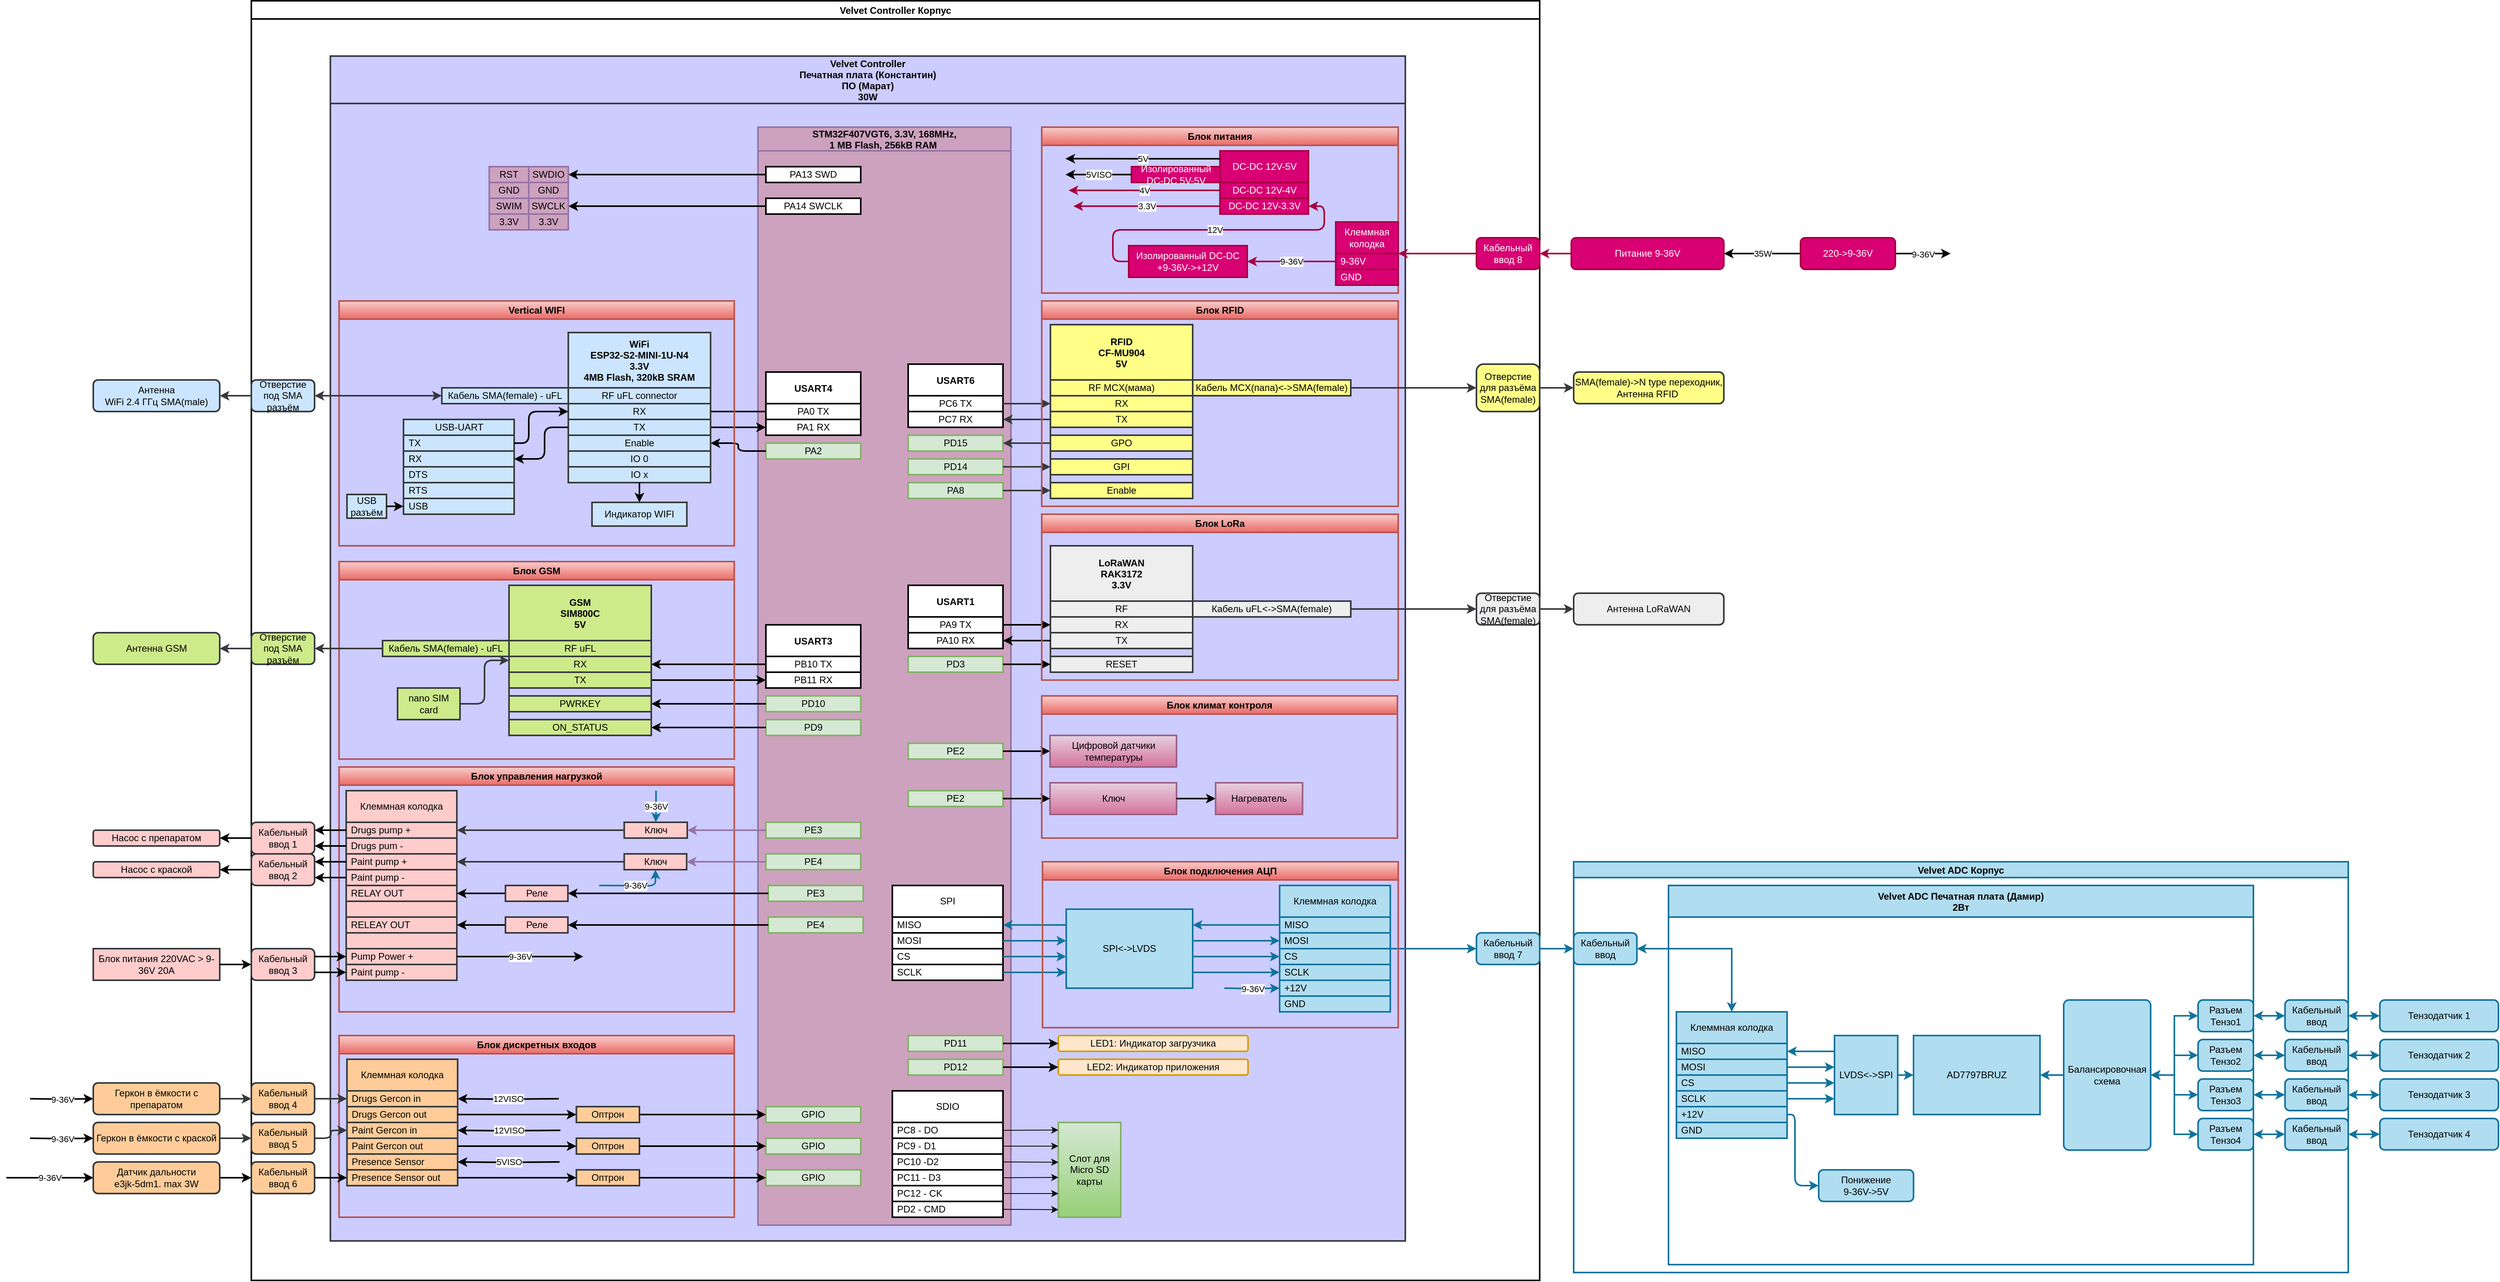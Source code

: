 <mxfile version="20.8.10" type="device" pages="2"><diagram id="C5RBs43oDa-KdzZeNtuy" name="V2.0"><mxGraphModel dx="2885" dy="1997" grid="1" gridSize="10" guides="1" tooltips="1" connect="1" arrows="1" fold="1" page="1" pageScale="1" pageWidth="827" pageHeight="1169" math="0" shadow="0"><root><mxCell id="WIyWlLk6GJQsqaUBKTNV-0"/><mxCell id="WIyWlLk6GJQsqaUBKTNV-1" parent="WIyWlLk6GJQsqaUBKTNV-0"/><mxCell id="OMIvOheqZxkcG8HpAk3X-20" value="&lt;span style=&quot;font-size: 12px;&quot;&gt;SMA(female)-&amp;gt;N type переходник,&lt;br&gt;Антенна RFID&amp;nbsp;&lt;/span&gt;" style="rounded=1;whiteSpace=wrap;html=1;fontSize=12;fillColor=#ffff88;strokeColor=#36393d;spacing=2;strokeWidth=2;" parent="WIyWlLk6GJQsqaUBKTNV-1" vertex="1"><mxGeometry x="1433" y="470" width="190" height="40" as="geometry"/></mxCell><mxCell id="B5fsInWV-lUlEOompkPS-8" value="&lt;span style=&quot;font-size: 12px;&quot;&gt;Антенна &lt;br style=&quot;font-size: 12px;&quot;&gt;WiFi 2.4 ГГц SMA(male)&lt;/span&gt;" style="rounded=1;whiteSpace=wrap;html=1;fontSize=12;fillColor=#cce5ff;strokeColor=#36393d;spacing=2;strokeWidth=2;" parent="WIyWlLk6GJQsqaUBKTNV-1" vertex="1"><mxGeometry x="-440" y="480" width="160" height="40" as="geometry"/></mxCell><mxCell id="B5fsInWV-lUlEOompkPS-9" value="&lt;span style=&quot;font-size: 12px;&quot;&gt;Антенна GSM&lt;/span&gt;" style="rounded=1;whiteSpace=wrap;html=1;fontSize=12;fillColor=#cdeb8b;strokeColor=#36393d;spacing=2;strokeWidth=2;" parent="WIyWlLk6GJQsqaUBKTNV-1" vertex="1"><mxGeometry x="-440" y="800" width="160" height="40" as="geometry"/></mxCell><mxCell id="B5fsInWV-lUlEOompkPS-10" value="&lt;span style=&quot;font-size: 12px;&quot;&gt;Антенна LoRaWAN&lt;/span&gt;" style="rounded=1;whiteSpace=wrap;html=1;fontSize=12;fillColor=#eeeeee;strokeColor=#36393d;spacing=2;strokeWidth=2;" parent="WIyWlLk6GJQsqaUBKTNV-1" vertex="1"><mxGeometry x="1433" y="750" width="190" height="40" as="geometry"/></mxCell><mxCell id="G97jGfYl_FXfreQZYBFp-8" style="edgeStyle=orthogonalEdgeStyle;rounded=0;orthogonalLoop=1;jettySize=auto;html=1;strokeWidth=2;fillColor=#ffcc99;strokeColor=#36393d;spacing=2;" parent="WIyWlLk6GJQsqaUBKTNV-1" source="8XCqzWj7pN-KeREtv2go-11" target="G97jGfYl_FXfreQZYBFp-5" edge="1"><mxGeometry relative="1" as="geometry"/></mxCell><mxCell id="8XCqzWj7pN-KeREtv2go-11" value="Геркон в ёмкости с препаратом" style="rounded=1;whiteSpace=wrap;html=1;fontSize=12;fillColor=#ffcc99;strokeColor=#36393d;spacing=2;strokeWidth=2;" parent="WIyWlLk6GJQsqaUBKTNV-1" vertex="1"><mxGeometry x="-440" y="1370" width="160" height="40" as="geometry"/></mxCell><mxCell id="QIgaNjhWJls_cl7sIUeS-1" value="Velvet ADC Корпус" style="swimlane;shadow=0;fontSize=12;startSize=20;spacing=2;strokeWidth=2;fillColor=#b1ddf0;strokeColor=#10739e;" parent="WIyWlLk6GJQsqaUBKTNV-1" vertex="1"><mxGeometry x="1433" y="1090" width="980" height="520" as="geometry"><mxRectangle x="1830" y="650" width="170" height="23" as="alternateBounds"/></mxGeometry></mxCell><mxCell id="eIiWZzFeEottEv-pqmv6-25" value="Velvet ADC Печатная плата (Дамир)&#10;2Вт" style="swimlane;shadow=0;fontSize=12;startSize=40;spacing=2;strokeWidth=2;fillColor=#b1ddf0;strokeColor=#10739e;" parent="QIgaNjhWJls_cl7sIUeS-1" vertex="1"><mxGeometry x="120" y="30" width="740" height="480" as="geometry"><mxRectangle x="1830" y="650" width="170" height="23" as="alternateBounds"/></mxGeometry></mxCell><mxCell id="eIiWZzFeEottEv-pqmv6-16" value="&lt;font style=&quot;font-size: 12px;&quot;&gt;&lt;span style=&quot;font-size: 12px;&quot;&gt;Понижение&lt;br style=&quot;font-size: 12px;&quot;&gt;&amp;nbsp;9-36V-&amp;gt;5V&amp;nbsp;&lt;/span&gt;&lt;br style=&quot;font-size: 12px;&quot;&gt;&lt;/font&gt;" style="rounded=1;whiteSpace=wrap;html=1;fillColor=#b1ddf0;strokeColor=#10739e;fontSize=12;spacing=2;strokeWidth=2;" parent="eIiWZzFeEottEv-pqmv6-25" vertex="1"><mxGeometry x="190" y="360" width="120" height="40" as="geometry"/></mxCell><mxCell id="QIgaNjhWJls_cl7sIUeS-26" style="edgeStyle=orthogonalEdgeStyle;rounded=0;orthogonalLoop=1;jettySize=auto;html=1;exitX=0;exitY=0.5;exitDx=0;exitDy=0;fontSize=12;startArrow=classic;startFill=1;strokeWidth=2;spacing=2;fillColor=#b1ddf0;strokeColor=#10739e;" parent="eIiWZzFeEottEv-pqmv6-25" source="eIiWZzFeEottEv-pqmv6-12" target="QIgaNjhWJls_cl7sIUeS-23" edge="1"><mxGeometry relative="1" as="geometry"/></mxCell><mxCell id="eIiWZzFeEottEv-pqmv6-12" value="&lt;font style=&quot;font-size: 12px;&quot;&gt;&lt;font style=&quot;font-size: 12px;&quot;&gt;Разъем&lt;br style=&quot;font-size: 12px;&quot;&gt;&lt;/font&gt;Тензо2&lt;br style=&quot;font-size: 12px;&quot;&gt;&lt;/font&gt;" style="rounded=1;whiteSpace=wrap;html=1;fillColor=#b1ddf0;strokeColor=#10739e;direction=east;fontSize=12;spacing=2;strokeWidth=2;" parent="eIiWZzFeEottEv-pqmv6-25" vertex="1"><mxGeometry x="670" y="195" width="70" height="40" as="geometry"/></mxCell><mxCell id="QIgaNjhWJls_cl7sIUeS-27" style="edgeStyle=orthogonalEdgeStyle;rounded=0;orthogonalLoop=1;jettySize=auto;html=1;exitX=0;exitY=0.5;exitDx=0;exitDy=0;fontSize=12;startArrow=classic;startFill=1;strokeWidth=2;spacing=2;fillColor=#b1ddf0;strokeColor=#10739e;" parent="eIiWZzFeEottEv-pqmv6-25" source="eIiWZzFeEottEv-pqmv6-13" target="QIgaNjhWJls_cl7sIUeS-23" edge="1"><mxGeometry relative="1" as="geometry"/></mxCell><mxCell id="eIiWZzFeEottEv-pqmv6-13" value="&lt;font style=&quot;font-size: 12px;&quot;&gt;&lt;font style=&quot;font-size: 12px;&quot;&gt;Разъем&lt;br style=&quot;font-size: 12px;&quot;&gt;&lt;/font&gt;Тензо3&lt;br style=&quot;font-size: 12px;&quot;&gt;&lt;/font&gt;" style="rounded=1;whiteSpace=wrap;html=1;fillColor=#b1ddf0;strokeColor=#10739e;direction=east;fontSize=12;spacing=2;strokeWidth=2;" parent="eIiWZzFeEottEv-pqmv6-25" vertex="1"><mxGeometry x="670" y="245" width="70" height="40" as="geometry"/></mxCell><mxCell id="QIgaNjhWJls_cl7sIUeS-28" style="edgeStyle=orthogonalEdgeStyle;rounded=0;orthogonalLoop=1;jettySize=auto;html=1;exitX=0;exitY=0.5;exitDx=0;exitDy=0;fontSize=12;startArrow=classic;startFill=1;strokeWidth=2;spacing=2;fillColor=#b1ddf0;strokeColor=#10739e;" parent="eIiWZzFeEottEv-pqmv6-25" source="eIiWZzFeEottEv-pqmv6-14" target="QIgaNjhWJls_cl7sIUeS-23" edge="1"><mxGeometry relative="1" as="geometry"/></mxCell><mxCell id="eIiWZzFeEottEv-pqmv6-14" value="&lt;font style=&quot;font-size: 12px;&quot;&gt;&lt;font style=&quot;font-size: 12px;&quot;&gt;Разъем&lt;br style=&quot;font-size: 12px;&quot;&gt;&lt;/font&gt;Тензо4&lt;br style=&quot;font-size: 12px;&quot;&gt;&lt;/font&gt;" style="rounded=1;whiteSpace=wrap;html=1;fillColor=#b1ddf0;strokeColor=#10739e;direction=east;fontSize=12;spacing=2;strokeWidth=2;" parent="eIiWZzFeEottEv-pqmv6-25" vertex="1"><mxGeometry x="670" y="295" width="70" height="40" as="geometry"/></mxCell><mxCell id="QIgaNjhWJls_cl7sIUeS-25" style="edgeStyle=orthogonalEdgeStyle;rounded=0;orthogonalLoop=1;jettySize=auto;html=1;exitX=0;exitY=0.5;exitDx=0;exitDy=0;fontSize=12;startArrow=classic;startFill=1;strokeWidth=2;spacing=2;fillColor=#b1ddf0;strokeColor=#10739e;" parent="eIiWZzFeEottEv-pqmv6-25" source="eIiWZzFeEottEv-pqmv6-24" target="QIgaNjhWJls_cl7sIUeS-23" edge="1"><mxGeometry relative="1" as="geometry"/></mxCell><mxCell id="eIiWZzFeEottEv-pqmv6-24" value="&lt;font style=&quot;font-size: 12px;&quot;&gt;&lt;font style=&quot;font-size: 12px;&quot;&gt;Разъем&lt;br style=&quot;font-size: 12px;&quot;&gt;&lt;/font&gt;Тензо1&lt;br style=&quot;font-size: 12px;&quot;&gt;&lt;/font&gt;" style="rounded=1;whiteSpace=wrap;html=1;fillColor=#b1ddf0;strokeColor=#10739e;direction=east;fontSize=12;spacing=2;strokeWidth=2;" parent="eIiWZzFeEottEv-pqmv6-25" vertex="1"><mxGeometry x="670" y="145" width="70" height="40" as="geometry"/></mxCell><mxCell id="ZPdJXFwUqWXGfEikDMxL-37" style="edgeStyle=orthogonalEdgeStyle;rounded=1;jumpStyle=arc;orthogonalLoop=1;jettySize=auto;html=1;strokeColor=#10739e;strokeWidth=2;fillColor=#b1ddf0;" parent="eIiWZzFeEottEv-pqmv6-25" source="QIgaNjhWJls_cl7sIUeS-23" target="ZPdJXFwUqWXGfEikDMxL-34" edge="1"><mxGeometry relative="1" as="geometry"/></mxCell><mxCell id="QIgaNjhWJls_cl7sIUeS-23" value="Балансировочная схема" style="rounded=1;whiteSpace=wrap;html=1;fontSize=12;arcSize=6;spacing=2;strokeWidth=2;fillColor=#b1ddf0;strokeColor=#10739e;" parent="eIiWZzFeEottEv-pqmv6-25" vertex="1"><mxGeometry x="500" y="145" width="110" height="190" as="geometry"/></mxCell><mxCell id="ZPdJXFwUqWXGfEikDMxL-15" value="Клеммная колодка" style="swimlane;fontStyle=0;childLayout=stackLayout;horizontal=1;startSize=40;horizontalStack=0;resizeParent=1;resizeParentMax=0;resizeLast=0;collapsible=1;marginBottom=0;whiteSpace=wrap;html=1;fillColor=#b1ddf0;strokeColor=#10739e;spacing=2;strokeWidth=2;" parent="eIiWZzFeEottEv-pqmv6-25" vertex="1"><mxGeometry x="10" y="160" width="140" height="160" as="geometry"/></mxCell><mxCell id="ZPdJXFwUqWXGfEikDMxL-16" value="MISO" style="text;align=left;verticalAlign=middle;spacingLeft=4;spacingRight=4;overflow=hidden;points=[[0,0.5],[1,0.5]];portConstraint=eastwest;rotatable=0;whiteSpace=wrap;html=1;fillColor=#b1ddf0;strokeColor=#10739e;spacing=2;strokeWidth=2;" parent="ZPdJXFwUqWXGfEikDMxL-15" vertex="1"><mxGeometry y="40" width="140" height="20" as="geometry"/></mxCell><mxCell id="ZPdJXFwUqWXGfEikDMxL-17" value="MOSI" style="text;align=left;verticalAlign=middle;spacingLeft=4;spacingRight=4;overflow=hidden;points=[[0,0.5],[1,0.5]];portConstraint=eastwest;rotatable=0;whiteSpace=wrap;html=1;fillColor=#b1ddf0;strokeColor=#10739e;spacing=2;strokeWidth=2;" parent="ZPdJXFwUqWXGfEikDMxL-15" vertex="1"><mxGeometry y="60" width="140" height="20" as="geometry"/></mxCell><mxCell id="ZPdJXFwUqWXGfEikDMxL-18" value="CS" style="text;align=left;verticalAlign=middle;spacingLeft=4;spacingRight=4;overflow=hidden;points=[[0,0.5],[1,0.5]];portConstraint=eastwest;rotatable=0;whiteSpace=wrap;html=1;fillColor=#b1ddf0;strokeColor=#10739e;spacing=2;strokeWidth=2;" parent="ZPdJXFwUqWXGfEikDMxL-15" vertex="1"><mxGeometry y="80" width="140" height="20" as="geometry"/></mxCell><mxCell id="ZPdJXFwUqWXGfEikDMxL-19" value="SCLK" style="text;align=left;verticalAlign=middle;spacingLeft=4;spacingRight=4;overflow=hidden;points=[[0,0.5],[1,0.5]];portConstraint=eastwest;rotatable=0;whiteSpace=wrap;html=1;fillColor=#b1ddf0;strokeColor=#10739e;spacing=2;strokeWidth=2;" parent="ZPdJXFwUqWXGfEikDMxL-15" vertex="1"><mxGeometry y="100" width="140" height="20" as="geometry"/></mxCell><mxCell id="ZPdJXFwUqWXGfEikDMxL-20" value="+12V" style="text;align=left;verticalAlign=middle;spacingLeft=4;spacingRight=4;overflow=hidden;points=[[0,0.5],[1,0.5]];portConstraint=eastwest;rotatable=0;whiteSpace=wrap;html=1;fillColor=#b1ddf0;strokeColor=#10739e;spacing=2;strokeWidth=2;" parent="ZPdJXFwUqWXGfEikDMxL-15" vertex="1"><mxGeometry y="120" width="140" height="20" as="geometry"/></mxCell><mxCell id="ZPdJXFwUqWXGfEikDMxL-21" value="GND" style="text;align=left;verticalAlign=middle;spacingLeft=4;spacingRight=4;overflow=hidden;points=[[0,0.5],[1,0.5]];portConstraint=eastwest;rotatable=0;whiteSpace=wrap;html=1;fillColor=#b1ddf0;strokeColor=#10739e;spacing=2;strokeWidth=2;" parent="ZPdJXFwUqWXGfEikDMxL-15" vertex="1"><mxGeometry y="140" width="140" height="20" as="geometry"/></mxCell><mxCell id="ZPdJXFwUqWXGfEikDMxL-30" style="edgeStyle=orthogonalEdgeStyle;rounded=1;jumpStyle=arc;orthogonalLoop=1;jettySize=auto;html=1;exitX=0;exitY=0.2;exitDx=0;exitDy=0;exitPerimeter=0;strokeColor=#10739e;strokeWidth=2;fillColor=#b1ddf0;" parent="eIiWZzFeEottEv-pqmv6-25" source="ZPdJXFwUqWXGfEikDMxL-29" target="ZPdJXFwUqWXGfEikDMxL-16" edge="1"><mxGeometry relative="1" as="geometry"/></mxCell><mxCell id="ZPdJXFwUqWXGfEikDMxL-35" style="edgeStyle=orthogonalEdgeStyle;rounded=1;jumpStyle=arc;orthogonalLoop=1;jettySize=auto;html=1;strokeColor=#10739e;strokeWidth=2;fillColor=#b1ddf0;" parent="eIiWZzFeEottEv-pqmv6-25" source="ZPdJXFwUqWXGfEikDMxL-29" target="ZPdJXFwUqWXGfEikDMxL-34" edge="1"><mxGeometry relative="1" as="geometry"/></mxCell><mxCell id="ZPdJXFwUqWXGfEikDMxL-29" value="&lt;font style=&quot;font-size: 12px;&quot;&gt;LVDS&amp;lt;-&amp;gt;SPI&lt;br style=&quot;font-size: 12px;&quot;&gt;&lt;/font&gt;" style="rounded=1;whiteSpace=wrap;html=1;fillColor=#b1ddf0;strokeColor=#10739e;fontSize=12;labelPadding=0;points=[[0,0.2,0,0,0],[0,0.4,0,0,0],[0,0.6,0,0,0],[0,0.8,0,0,0],[0.25,0,0,0,0],[0.25,1,0,0,0],[0.5,0,0,0,0],[0.5,1,0,0,0],[0.75,0,0,0,0],[0.75,1,0,0,0],[1,0.2,0,0,0],[1,0.4,0,0,0],[1,0.6,0,0,0],[1,0.8,0,0,0]];arcSize=0;spacing=2;strokeWidth=2;" parent="eIiWZzFeEottEv-pqmv6-25" vertex="1"><mxGeometry x="210" y="190" width="80" height="100" as="geometry"/></mxCell><mxCell id="ZPdJXFwUqWXGfEikDMxL-31" style="edgeStyle=orthogonalEdgeStyle;rounded=1;jumpStyle=arc;orthogonalLoop=1;jettySize=auto;html=1;entryX=0;entryY=0.4;entryDx=0;entryDy=0;entryPerimeter=0;strokeColor=#10739e;strokeWidth=2;fillColor=#b1ddf0;" parent="eIiWZzFeEottEv-pqmv6-25" source="ZPdJXFwUqWXGfEikDMxL-17" target="ZPdJXFwUqWXGfEikDMxL-29" edge="1"><mxGeometry relative="1" as="geometry"/></mxCell><mxCell id="ZPdJXFwUqWXGfEikDMxL-32" style="edgeStyle=orthogonalEdgeStyle;rounded=1;jumpStyle=arc;orthogonalLoop=1;jettySize=auto;html=1;entryX=0;entryY=0.6;entryDx=0;entryDy=0;entryPerimeter=0;strokeColor=#10739e;strokeWidth=2;fillColor=#b1ddf0;" parent="eIiWZzFeEottEv-pqmv6-25" source="ZPdJXFwUqWXGfEikDMxL-18" target="ZPdJXFwUqWXGfEikDMxL-29" edge="1"><mxGeometry relative="1" as="geometry"/></mxCell><mxCell id="ZPdJXFwUqWXGfEikDMxL-33" style="edgeStyle=orthogonalEdgeStyle;rounded=1;jumpStyle=arc;orthogonalLoop=1;jettySize=auto;html=1;entryX=0;entryY=0.8;entryDx=0;entryDy=0;entryPerimeter=0;strokeColor=#10739e;strokeWidth=2;fillColor=#b1ddf0;" parent="eIiWZzFeEottEv-pqmv6-25" source="ZPdJXFwUqWXGfEikDMxL-19" target="ZPdJXFwUqWXGfEikDMxL-29" edge="1"><mxGeometry relative="1" as="geometry"/></mxCell><mxCell id="ZPdJXFwUqWXGfEikDMxL-34" value="&lt;font style=&quot;font-size: 12px;&quot;&gt;AD7797BRUZ&lt;br style=&quot;font-size: 12px;&quot;&gt;&lt;/font&gt;" style="rounded=1;whiteSpace=wrap;html=1;fillColor=#b1ddf0;strokeColor=#10739e;fontSize=12;labelPadding=0;points=[[0,0.2,0,0,0],[0,0.4,0,0,0],[0,0.6,0,0,0],[0,0.8,0,0,0],[0.25,0,0,0,0],[0.25,1,0,0,0],[0.5,0,0,0,0],[0.5,1,0,0,0],[0.75,0,0,0,0],[0.75,1,0,0,0],[1,0.2,0,0,0],[1,0.4,0,0,0],[1,0.6,0,0,0],[1,0.8,0,0,0]];arcSize=0;spacing=2;strokeWidth=2;" parent="eIiWZzFeEottEv-pqmv6-25" vertex="1"><mxGeometry x="310" y="190" width="160" height="100" as="geometry"/></mxCell><mxCell id="ZPdJXFwUqWXGfEikDMxL-38" style="edgeStyle=orthogonalEdgeStyle;rounded=1;jumpStyle=arc;orthogonalLoop=1;jettySize=auto;html=1;strokeColor=#10739e;strokeWidth=2;entryX=0;entryY=0.5;entryDx=0;entryDy=0;fillColor=#b1ddf0;" parent="eIiWZzFeEottEv-pqmv6-25" source="ZPdJXFwUqWXGfEikDMxL-20" target="eIiWZzFeEottEv-pqmv6-16" edge="1"><mxGeometry relative="1" as="geometry"><mxPoint x="180" y="400" as="targetPoint"/><Array as="points"><mxPoint x="160" y="290"/><mxPoint x="160" y="380"/></Array></mxGeometry></mxCell><mxCell id="QIgaNjhWJls_cl7sIUeS-18" style="edgeStyle=orthogonalEdgeStyle;rounded=0;orthogonalLoop=1;jettySize=auto;html=1;exitX=1;exitY=0.5;exitDx=0;exitDy=0;fontSize=12;startArrow=classic;startFill=1;fillColor=#b1ddf0;strokeColor=#10739e;strokeWidth=2;spacing=2;" parent="QIgaNjhWJls_cl7sIUeS-1" source="QIgaNjhWJls_cl7sIUeS-0" target="ZPdJXFwUqWXGfEikDMxL-15" edge="1"><mxGeometry relative="1" as="geometry"><mxPoint x="120" y="110.0" as="targetPoint"/></mxGeometry></mxCell><mxCell id="QIgaNjhWJls_cl7sIUeS-0" value="&lt;font style=&quot;font-size: 12px;&quot;&gt;Кабельный ввод&lt;br style=&quot;font-size: 12px;&quot;&gt;&lt;/font&gt;" style="rounded=1;whiteSpace=wrap;html=1;fillColor=#b1ddf0;strokeColor=#10739e;direction=east;fontSize=12;spacing=2;strokeWidth=2;" parent="QIgaNjhWJls_cl7sIUeS-1" vertex="1"><mxGeometry y="90" width="80" height="40" as="geometry"/></mxCell><mxCell id="QIgaNjhWJls_cl7sIUeS-19" value="&lt;font style=&quot;font-size: 12px;&quot;&gt;Кабельный ввод&lt;br style=&quot;font-size: 12px;&quot;&gt;&lt;/font&gt;" style="rounded=1;whiteSpace=wrap;html=1;fillColor=#b1ddf0;strokeColor=#10739e;direction=east;fontSize=12;spacing=2;strokeWidth=2;" parent="QIgaNjhWJls_cl7sIUeS-1" vertex="1"><mxGeometry x="900" y="175" width="80" height="40" as="geometry"/></mxCell><mxCell id="QIgaNjhWJls_cl7sIUeS-20" value="&lt;font style=&quot;font-size: 12px;&quot;&gt;Кабельный ввод&lt;br style=&quot;font-size: 12px;&quot;&gt;&lt;/font&gt;" style="rounded=1;whiteSpace=wrap;html=1;fillColor=#b1ddf0;strokeColor=#10739e;direction=east;fontSize=12;spacing=2;strokeWidth=2;" parent="QIgaNjhWJls_cl7sIUeS-1" vertex="1"><mxGeometry x="900" y="225" width="80" height="40" as="geometry"/></mxCell><mxCell id="QIgaNjhWJls_cl7sIUeS-21" value="&lt;font style=&quot;font-size: 12px;&quot;&gt;Кабельный ввод&lt;br style=&quot;font-size: 12px;&quot;&gt;&lt;/font&gt;" style="rounded=1;whiteSpace=wrap;html=1;fillColor=#b1ddf0;strokeColor=#10739e;direction=east;fontSize=12;spacing=2;strokeWidth=2;" parent="QIgaNjhWJls_cl7sIUeS-1" vertex="1"><mxGeometry x="900" y="275" width="80" height="40" as="geometry"/></mxCell><mxCell id="QIgaNjhWJls_cl7sIUeS-22" value="&lt;font style=&quot;font-size: 12px;&quot;&gt;Кабельный ввод&lt;br style=&quot;font-size: 12px;&quot;&gt;&lt;/font&gt;" style="rounded=1;whiteSpace=wrap;html=1;fillColor=#b1ddf0;strokeColor=#10739e;direction=east;fontSize=12;spacing=2;strokeWidth=2;" parent="QIgaNjhWJls_cl7sIUeS-1" vertex="1"><mxGeometry x="900" y="325" width="80" height="40" as="geometry"/></mxCell><mxCell id="QIgaNjhWJls_cl7sIUeS-29" style="edgeStyle=orthogonalEdgeStyle;rounded=0;orthogonalLoop=1;jettySize=auto;html=1;exitX=1;exitY=0.5;exitDx=0;exitDy=0;entryX=0;entryY=0.5;entryDx=0;entryDy=0;fontSize=12;startArrow=classic;startFill=1;strokeWidth=2;fillColor=#b1ddf0;strokeColor=#10739e;spacing=2;" parent="QIgaNjhWJls_cl7sIUeS-1" source="eIiWZzFeEottEv-pqmv6-24" target="QIgaNjhWJls_cl7sIUeS-19" edge="1"><mxGeometry relative="1" as="geometry"/></mxCell><mxCell id="QIgaNjhWJls_cl7sIUeS-30" style="edgeStyle=orthogonalEdgeStyle;rounded=0;orthogonalLoop=1;jettySize=auto;html=1;exitX=1;exitY=0.5;exitDx=0;exitDy=0;entryX=0;entryY=0.5;entryDx=0;entryDy=0;fontSize=12;startArrow=classic;startFill=1;strokeWidth=2;fillColor=#b1ddf0;strokeColor=#10739e;spacing=2;" parent="QIgaNjhWJls_cl7sIUeS-1" source="eIiWZzFeEottEv-pqmv6-12" target="QIgaNjhWJls_cl7sIUeS-20" edge="1"><mxGeometry relative="1" as="geometry"/></mxCell><mxCell id="QIgaNjhWJls_cl7sIUeS-31" style="edgeStyle=orthogonalEdgeStyle;rounded=0;orthogonalLoop=1;jettySize=auto;html=1;exitX=1;exitY=0.5;exitDx=0;exitDy=0;entryX=0;entryY=0.5;entryDx=0;entryDy=0;fontSize=12;startArrow=classic;startFill=1;strokeWidth=2;fillColor=#b1ddf0;strokeColor=#10739e;spacing=2;" parent="QIgaNjhWJls_cl7sIUeS-1" source="eIiWZzFeEottEv-pqmv6-13" target="QIgaNjhWJls_cl7sIUeS-21" edge="1"><mxGeometry relative="1" as="geometry"/></mxCell><mxCell id="QIgaNjhWJls_cl7sIUeS-32" style="edgeStyle=orthogonalEdgeStyle;rounded=0;orthogonalLoop=1;jettySize=auto;html=1;exitX=1;exitY=0.5;exitDx=0;exitDy=0;entryX=0;entryY=0.5;entryDx=0;entryDy=0;fontSize=12;startArrow=classic;startFill=1;strokeWidth=2;fillColor=#b1ddf0;strokeColor=#10739e;spacing=2;" parent="QIgaNjhWJls_cl7sIUeS-1" source="eIiWZzFeEottEv-pqmv6-14" target="QIgaNjhWJls_cl7sIUeS-22" edge="1"><mxGeometry relative="1" as="geometry"/></mxCell><mxCell id="eIiWZzFeEottEv-pqmv6-47" value="&lt;font style=&quot;font-size: 12px;&quot;&gt;Тензодатчик 1&lt;/font&gt;" style="rounded=1;whiteSpace=wrap;html=1;fontSize=12;spacing=2;strokeWidth=2;fillColor=#b1ddf0;strokeColor=#10739e;" parent="WIyWlLk6GJQsqaUBKTNV-1" vertex="1"><mxGeometry x="2453" y="1265" width="150" height="40" as="geometry"/></mxCell><mxCell id="eIiWZzFeEottEv-pqmv6-68" value="&lt;font style=&quot;font-size: 12px;&quot;&gt;Тензодатчик 2&lt;/font&gt;" style="rounded=1;whiteSpace=wrap;html=1;fontSize=12;spacing=2;strokeWidth=2;fillColor=#b1ddf0;strokeColor=#10739e;" parent="WIyWlLk6GJQsqaUBKTNV-1" vertex="1"><mxGeometry x="2453" y="1315" width="150" height="40" as="geometry"/></mxCell><mxCell id="eIiWZzFeEottEv-pqmv6-69" value="&lt;font style=&quot;font-size: 12px;&quot;&gt;Тензодатчик 3&lt;/font&gt;" style="rounded=1;whiteSpace=wrap;html=1;fontSize=12;spacing=2;strokeWidth=2;fillColor=#b1ddf0;strokeColor=#10739e;" parent="WIyWlLk6GJQsqaUBKTNV-1" vertex="1"><mxGeometry x="2453" y="1365" width="150" height="40" as="geometry"/></mxCell><mxCell id="eIiWZzFeEottEv-pqmv6-70" value="&lt;font style=&quot;font-size: 12px;&quot;&gt;Тензодатчик 4&lt;/font&gt;" style="rounded=1;whiteSpace=wrap;html=1;fontSize=12;spacing=2;strokeWidth=2;fillColor=#b1ddf0;strokeColor=#10739e;" parent="WIyWlLk6GJQsqaUBKTNV-1" vertex="1"><mxGeometry x="2453" y="1415" width="150" height="39.69" as="geometry"/></mxCell><mxCell id="QIgaNjhWJls_cl7sIUeS-33" style="edgeStyle=orthogonalEdgeStyle;rounded=0;orthogonalLoop=1;jettySize=auto;html=1;exitX=1;exitY=0.5;exitDx=0;exitDy=0;entryX=0;entryY=0.5;entryDx=0;entryDy=0;fontSize=12;startArrow=classic;startFill=1;strokeWidth=2;fillColor=#b1ddf0;strokeColor=#10739e;spacing=2;" parent="WIyWlLk6GJQsqaUBKTNV-1" source="QIgaNjhWJls_cl7sIUeS-19" target="eIiWZzFeEottEv-pqmv6-47" edge="1"><mxGeometry relative="1" as="geometry"/></mxCell><mxCell id="QIgaNjhWJls_cl7sIUeS-34" style="edgeStyle=orthogonalEdgeStyle;rounded=0;orthogonalLoop=1;jettySize=auto;html=1;exitX=1;exitY=0.5;exitDx=0;exitDy=0;entryX=0;entryY=0.5;entryDx=0;entryDy=0;fontSize=12;startArrow=classic;startFill=1;strokeWidth=2;fillColor=#b1ddf0;strokeColor=#10739e;spacing=2;" parent="WIyWlLk6GJQsqaUBKTNV-1" source="QIgaNjhWJls_cl7sIUeS-20" target="eIiWZzFeEottEv-pqmv6-68" edge="1"><mxGeometry relative="1" as="geometry"/></mxCell><mxCell id="QIgaNjhWJls_cl7sIUeS-35" style="edgeStyle=orthogonalEdgeStyle;rounded=0;orthogonalLoop=1;jettySize=auto;html=1;exitX=1;exitY=0.5;exitDx=0;exitDy=0;entryX=0;entryY=0.5;entryDx=0;entryDy=0;fontSize=12;startArrow=classic;startFill=1;strokeWidth=2;fillColor=#b1ddf0;strokeColor=#10739e;spacing=2;" parent="WIyWlLk6GJQsqaUBKTNV-1" source="QIgaNjhWJls_cl7sIUeS-21" target="eIiWZzFeEottEv-pqmv6-69" edge="1"><mxGeometry relative="1" as="geometry"/></mxCell><mxCell id="QIgaNjhWJls_cl7sIUeS-36" style="edgeStyle=orthogonalEdgeStyle;rounded=0;orthogonalLoop=1;jettySize=auto;html=1;exitX=1;exitY=0.5;exitDx=0;exitDy=0;fontSize=12;startArrow=classic;startFill=1;strokeWidth=2;fillColor=#b1ddf0;strokeColor=#10739e;spacing=2;" parent="WIyWlLk6GJQsqaUBKTNV-1" source="QIgaNjhWJls_cl7sIUeS-22" target="eIiWZzFeEottEv-pqmv6-70" edge="1"><mxGeometry relative="1" as="geometry"/></mxCell><mxCell id="QIgaNjhWJls_cl7sIUeS-37" value="Velvet Controller Корпус" style="swimlane;fontSize=12;spacing=2;strokeWidth=2;" parent="WIyWlLk6GJQsqaUBKTNV-1" vertex="1"><mxGeometry x="-240" width="1630" height="1620" as="geometry"/></mxCell><mxCell id="QIgaNjhWJls_cl7sIUeS-137" value="Velvet Controller &#10;Печатная плата (Константин)&#10;ПО (Марат)&#10;30W" style="swimlane;fontSize=12;startSize=60;swimlaneFillColor=#CCCCFF;fillColor=#CCCCFF;strokeColor=#36393d;spacing=2;strokeWidth=2;" parent="QIgaNjhWJls_cl7sIUeS-37" vertex="1"><mxGeometry x="100" y="70" width="1360" height="1500" as="geometry"/></mxCell><mxCell id="QIgaNjhWJls_cl7sIUeS-150" value="STM32F407VGT6, 3.3V, 168MHz, &#10;1 MB Flash, 256kB RAM " style="swimlane;fontSize=12;startSize=30;fillColor=#CDA2BE;strokeColor=#9673a6;swimlaneFillColor=#CDA2BE;spacing=2;strokeWidth=2;" parent="QIgaNjhWJls_cl7sIUeS-137" vertex="1"><mxGeometry x="541" y="90" width="320" height="1390" as="geometry"/></mxCell><mxCell id="QIgaNjhWJls_cl7sIUeS-151" value="PE3" style="rounded=0;whiteSpace=wrap;html=1;fontSize=12;fillColor=#d5e8d4;strokeColor=#82b366;spacing=2;strokeWidth=2;" parent="QIgaNjhWJls_cl7sIUeS-150" vertex="1"><mxGeometry x="10" y="880" width="120" height="20" as="geometry"/></mxCell><mxCell id="QIgaNjhWJls_cl7sIUeS-152" value="PE4" style="rounded=0;whiteSpace=wrap;html=1;fontSize=12;fillColor=#d5e8d4;strokeColor=#82b366;spacing=2;strokeWidth=2;" parent="QIgaNjhWJls_cl7sIUeS-150" vertex="1"><mxGeometry x="10" y="920" width="120" height="20" as="geometry"/></mxCell><mxCell id="QIgaNjhWJls_cl7sIUeS-160" value="PA13 SWD" style="rounded=0;whiteSpace=wrap;html=1;fontSize=12;spacing=2;strokeWidth=2;" parent="QIgaNjhWJls_cl7sIUeS-150" vertex="1"><mxGeometry x="10" y="50" width="120" height="20" as="geometry"/></mxCell><mxCell id="QIgaNjhWJls_cl7sIUeS-162" value="PA14 SWCLK" style="rounded=0;whiteSpace=wrap;html=1;fontSize=12;spacing=2;strokeWidth=2;" parent="QIgaNjhWJls_cl7sIUeS-150" vertex="1"><mxGeometry x="10" y="90" width="120" height="20" as="geometry"/></mxCell><mxCell id="QIgaNjhWJls_cl7sIUeS-175" value="USART4" style="swimlane;fontSize=12;startSize=40;spacing=2;strokeWidth=2;" parent="QIgaNjhWJls_cl7sIUeS-150" vertex="1"><mxGeometry x="10" y="310" width="120" height="80" as="geometry"/></mxCell><mxCell id="QIgaNjhWJls_cl7sIUeS-173" value="PA0 TX" style="rounded=0;whiteSpace=wrap;html=1;fontSize=12;spacing=2;strokeWidth=2;" parent="QIgaNjhWJls_cl7sIUeS-175" vertex="1"><mxGeometry y="40" width="120" height="20" as="geometry"/></mxCell><mxCell id="QIgaNjhWJls_cl7sIUeS-174" value="PA1 RX" style="rounded=0;whiteSpace=wrap;html=1;fontSize=12;spacing=2;strokeWidth=2;" parent="QIgaNjhWJls_cl7sIUeS-175" vertex="1"><mxGeometry y="60" width="120" height="20" as="geometry"/></mxCell><mxCell id="QIgaNjhWJls_cl7sIUeS-178" value="PA2" style="rounded=0;whiteSpace=wrap;html=1;fontSize=12;fillColor=#d5e8d4;strokeColor=#82b366;spacing=2;strokeWidth=2;" parent="QIgaNjhWJls_cl7sIUeS-150" vertex="1"><mxGeometry x="10" y="400" width="120" height="20" as="geometry"/></mxCell><mxCell id="QIgaNjhWJls_cl7sIUeS-189" value="USART3" style="swimlane;fontSize=12;startSize=40;spacing=2;strokeWidth=2;" parent="QIgaNjhWJls_cl7sIUeS-150" vertex="1"><mxGeometry x="10" y="630" width="120" height="80" as="geometry"/></mxCell><mxCell id="QIgaNjhWJls_cl7sIUeS-190" value="PB10 TX" style="rounded=0;whiteSpace=wrap;html=1;fontSize=12;spacing=2;strokeWidth=2;" parent="QIgaNjhWJls_cl7sIUeS-189" vertex="1"><mxGeometry y="40" width="120" height="20" as="geometry"/></mxCell><mxCell id="QIgaNjhWJls_cl7sIUeS-191" value="PB11 RX" style="rounded=0;whiteSpace=wrap;html=1;fontSize=12;spacing=2;strokeWidth=2;" parent="QIgaNjhWJls_cl7sIUeS-189" vertex="1"><mxGeometry y="60" width="120" height="20" as="geometry"/></mxCell><mxCell id="QIgaNjhWJls_cl7sIUeS-204" value="USART6" style="swimlane;fontSize=12;startSize=40;spacing=2;strokeWidth=2;" parent="QIgaNjhWJls_cl7sIUeS-150" vertex="1"><mxGeometry x="190" y="300" width="120" height="80" as="geometry"/></mxCell><mxCell id="QIgaNjhWJls_cl7sIUeS-205" value="PC6 TX" style="rounded=0;whiteSpace=wrap;html=1;fontSize=12;spacing=2;strokeWidth=2;" parent="QIgaNjhWJls_cl7sIUeS-204" vertex="1"><mxGeometry y="40" width="120" height="20" as="geometry"/></mxCell><mxCell id="QIgaNjhWJls_cl7sIUeS-206" value="PС7 RX" style="rounded=0;whiteSpace=wrap;html=1;fontSize=12;spacing=2;strokeWidth=2;" parent="QIgaNjhWJls_cl7sIUeS-204" vertex="1"><mxGeometry y="60" width="120" height="20" as="geometry"/></mxCell><mxCell id="QIgaNjhWJls_cl7sIUeS-210" value="PD14" style="rounded=0;whiteSpace=wrap;html=1;fontSize=12;fillColor=#d5e8d4;strokeColor=#82b366;spacing=2;strokeWidth=2;" parent="QIgaNjhWJls_cl7sIUeS-150" vertex="1"><mxGeometry x="190" y="420" width="120" height="20" as="geometry"/></mxCell><mxCell id="QIgaNjhWJls_cl7sIUeS-211" value="PD15" style="rounded=0;whiteSpace=wrap;html=1;fontSize=12;fillColor=#d5e8d4;strokeColor=#82b366;spacing=2;strokeWidth=2;" parent="QIgaNjhWJls_cl7sIUeS-150" vertex="1"><mxGeometry x="190" y="390" width="120" height="20" as="geometry"/></mxCell><mxCell id="QIgaNjhWJls_cl7sIUeS-213" value="PA8" style="rounded=0;whiteSpace=wrap;html=1;fontSize=12;fillColor=#d5e8d4;strokeColor=#82b366;spacing=2;strokeWidth=2;" parent="QIgaNjhWJls_cl7sIUeS-150" vertex="1"><mxGeometry x="190" y="450" width="120" height="20" as="geometry"/></mxCell><mxCell id="QIgaNjhWJls_cl7sIUeS-233" value="USART1" style="swimlane;fontSize=12;startSize=40;spacing=2;strokeWidth=2;" parent="QIgaNjhWJls_cl7sIUeS-150" vertex="1"><mxGeometry x="190" y="580" width="120" height="80" as="geometry"/></mxCell><mxCell id="QIgaNjhWJls_cl7sIUeS-234" value="PA9 TX" style="rounded=0;whiteSpace=wrap;html=1;fontSize=12;spacing=2;strokeWidth=2;" parent="QIgaNjhWJls_cl7sIUeS-233" vertex="1"><mxGeometry y="40" width="120" height="20" as="geometry"/></mxCell><mxCell id="QIgaNjhWJls_cl7sIUeS-235" value="PA10 RX" style="rounded=0;whiteSpace=wrap;html=1;fontSize=12;spacing=2;strokeWidth=2;" parent="QIgaNjhWJls_cl7sIUeS-233" vertex="1"><mxGeometry y="60" width="120" height="20" as="geometry"/></mxCell><mxCell id="QIgaNjhWJls_cl7sIUeS-244" value="PE2" style="rounded=0;whiteSpace=wrap;html=1;fontSize=12;fillColor=#d5e8d4;strokeColor=#82b366;spacing=2;strokeWidth=2;" parent="QIgaNjhWJls_cl7sIUeS-150" vertex="1"><mxGeometry x="190" y="780" width="120" height="20" as="geometry"/></mxCell><mxCell id="QIgaNjhWJls_cl7sIUeS-251" value="PD3" style="rounded=0;whiteSpace=wrap;html=1;fontSize=12;fillColor=#d5e8d4;strokeColor=#82b366;spacing=2;strokeWidth=2;" parent="QIgaNjhWJls_cl7sIUeS-150" vertex="1"><mxGeometry x="190" y="670" width="120" height="20" as="geometry"/></mxCell><mxCell id="oCXxg1XaQxWzNoYvMIQS-5" value="PD11" style="rounded=0;whiteSpace=wrap;html=1;fontSize=12;fillColor=#d5e8d4;strokeColor=#82b366;spacing=2;strokeWidth=2;" parent="QIgaNjhWJls_cl7sIUeS-150" vertex="1"><mxGeometry x="190" y="1150" width="120" height="20" as="geometry"/></mxCell><mxCell id="oCXxg1XaQxWzNoYvMIQS-6" value="PD12" style="rounded=0;whiteSpace=wrap;html=1;fontSize=12;fillColor=#d5e8d4;strokeColor=#82b366;spacing=2;strokeWidth=2;" parent="QIgaNjhWJls_cl7sIUeS-150" vertex="1"><mxGeometry x="190" y="1180" width="120" height="20" as="geometry"/></mxCell><mxCell id="PcQ805e5ohL5nU72hnbH-1" value="PD10" style="rounded=0;whiteSpace=wrap;html=1;fontSize=12;fillColor=#d5e8d4;strokeColor=#82b366;spacing=2;strokeWidth=2;" parent="QIgaNjhWJls_cl7sIUeS-150" vertex="1"><mxGeometry x="10" y="720" width="120" height="20" as="geometry"/></mxCell><mxCell id="PcQ805e5ohL5nU72hnbH-2" value="PD9" style="rounded=0;whiteSpace=wrap;html=1;fontSize=12;fillColor=#d5e8d4;strokeColor=#82b366;spacing=2;strokeWidth=2;" parent="QIgaNjhWJls_cl7sIUeS-150" vertex="1"><mxGeometry x="10" y="750" width="120" height="20" as="geometry"/></mxCell><mxCell id="AzrMt_xEKCSqBtO7lV44-267" value="SPI" style="swimlane;fontStyle=0;childLayout=stackLayout;horizontal=1;startSize=40;horizontalStack=0;resizeParent=1;resizeParentMax=0;resizeLast=0;collapsible=1;marginBottom=0;whiteSpace=wrap;html=1;spacing=2;strokeWidth=2;" parent="QIgaNjhWJls_cl7sIUeS-150" vertex="1"><mxGeometry x="170" y="960" width="140" height="120" as="geometry"/></mxCell><mxCell id="AzrMt_xEKCSqBtO7lV44-268" value="MISO" style="text;align=left;verticalAlign=middle;spacingLeft=4;spacingRight=4;overflow=hidden;points=[[0,0.5],[1,0.5]];portConstraint=eastwest;rotatable=0;whiteSpace=wrap;html=1;fillColor=default;strokeColor=default;spacing=2;strokeWidth=2;" parent="AzrMt_xEKCSqBtO7lV44-267" vertex="1"><mxGeometry y="40" width="140" height="20" as="geometry"/></mxCell><mxCell id="AzrMt_xEKCSqBtO7lV44-269" value="MOSI" style="text;align=left;verticalAlign=middle;spacingLeft=4;spacingRight=4;overflow=hidden;points=[[0,0.5],[1,0.5]];portConstraint=eastwest;rotatable=0;whiteSpace=wrap;html=1;fillColor=default;strokeColor=default;spacing=2;strokeWidth=2;" parent="AzrMt_xEKCSqBtO7lV44-267" vertex="1"><mxGeometry y="60" width="140" height="20" as="geometry"/></mxCell><mxCell id="AzrMt_xEKCSqBtO7lV44-270" value="CS" style="text;align=left;verticalAlign=middle;spacingLeft=4;spacingRight=4;overflow=hidden;points=[[0,0.5],[1,0.5]];portConstraint=eastwest;rotatable=0;whiteSpace=wrap;html=1;fillColor=default;strokeColor=default;spacing=2;strokeWidth=2;" parent="AzrMt_xEKCSqBtO7lV44-267" vertex="1"><mxGeometry y="80" width="140" height="20" as="geometry"/></mxCell><mxCell id="AzrMt_xEKCSqBtO7lV44-271" value="SCLK" style="text;align=left;verticalAlign=middle;spacingLeft=4;spacingRight=4;overflow=hidden;points=[[0,0.5],[1,0.5]];portConstraint=eastwest;rotatable=0;whiteSpace=wrap;html=1;fillColor=default;strokeColor=default;spacing=2;strokeWidth=2;" parent="AzrMt_xEKCSqBtO7lV44-267" vertex="1"><mxGeometry y="100" width="140" height="20" as="geometry"/></mxCell><mxCell id="AzrMt_xEKCSqBtO7lV44-310" value="SDIO" style="swimlane;fontStyle=0;childLayout=stackLayout;horizontal=1;startSize=40;horizontalStack=0;resizeParent=1;resizeParentMax=0;resizeLast=0;collapsible=1;marginBottom=0;whiteSpace=wrap;html=1;spacing=2;strokeWidth=2;" parent="QIgaNjhWJls_cl7sIUeS-150" vertex="1"><mxGeometry x="170" y="1220" width="140" height="160" as="geometry"/></mxCell><mxCell id="AzrMt_xEKCSqBtO7lV44-311" value="PC8 - DO" style="text;align=left;verticalAlign=middle;spacingLeft=4;spacingRight=4;overflow=hidden;points=[[0,0.5],[1,0.5]];portConstraint=eastwest;rotatable=0;whiteSpace=wrap;html=1;fillColor=default;strokeColor=default;spacing=2;strokeWidth=2;" parent="AzrMt_xEKCSqBtO7lV44-310" vertex="1"><mxGeometry y="40" width="140" height="20" as="geometry"/></mxCell><mxCell id="AzrMt_xEKCSqBtO7lV44-312" value="PC9 - D1" style="text;align=left;verticalAlign=middle;spacingLeft=4;spacingRight=4;overflow=hidden;points=[[0,0.5],[1,0.5]];portConstraint=eastwest;rotatable=0;whiteSpace=wrap;html=1;fillColor=default;strokeColor=default;spacing=2;strokeWidth=2;" parent="AzrMt_xEKCSqBtO7lV44-310" vertex="1"><mxGeometry y="60" width="140" height="20" as="geometry"/></mxCell><mxCell id="AzrMt_xEKCSqBtO7lV44-313" value="PC10 -D2" style="text;align=left;verticalAlign=middle;spacingLeft=4;spacingRight=4;overflow=hidden;points=[[0,0.5],[1,0.5]];portConstraint=eastwest;rotatable=0;whiteSpace=wrap;html=1;fillColor=default;strokeColor=default;spacing=2;strokeWidth=2;" parent="AzrMt_xEKCSqBtO7lV44-310" vertex="1"><mxGeometry y="80" width="140" height="20" as="geometry"/></mxCell><mxCell id="AzrMt_xEKCSqBtO7lV44-314" value="PC11 - D3" style="text;align=left;verticalAlign=middle;spacingLeft=4;spacingRight=4;overflow=hidden;points=[[0,0.5],[1,0.5]];portConstraint=eastwest;rotatable=0;whiteSpace=wrap;html=1;fillColor=default;strokeColor=default;spacing=2;strokeWidth=2;" parent="AzrMt_xEKCSqBtO7lV44-310" vertex="1"><mxGeometry y="100" width="140" height="20" as="geometry"/></mxCell><mxCell id="AzrMt_xEKCSqBtO7lV44-315" value="PC12 - CK" style="text;align=left;verticalAlign=middle;spacingLeft=4;spacingRight=4;overflow=hidden;points=[[0,0.5],[1,0.5]];portConstraint=eastwest;rotatable=0;whiteSpace=wrap;html=1;fillColor=default;strokeColor=default;spacing=2;strokeWidth=2;" parent="AzrMt_xEKCSqBtO7lV44-310" vertex="1"><mxGeometry y="120" width="140" height="20" as="geometry"/></mxCell><mxCell id="AzrMt_xEKCSqBtO7lV44-316" value="PD2 - CMD" style="text;align=left;verticalAlign=middle;spacingLeft=4;spacingRight=4;overflow=hidden;points=[[0,0.5],[1,0.5]];portConstraint=eastwest;rotatable=0;whiteSpace=wrap;html=1;fillColor=default;strokeColor=default;spacing=2;strokeWidth=2;" parent="AzrMt_xEKCSqBtO7lV44-310" vertex="1"><mxGeometry y="140" width="140" height="20" as="geometry"/></mxCell><mxCell id="AzrMt_xEKCSqBtO7lV44-327" value="PE2" style="rounded=0;whiteSpace=wrap;html=1;fontSize=12;fillColor=#d5e8d4;strokeColor=#82b366;spacing=2;strokeWidth=2;" parent="QIgaNjhWJls_cl7sIUeS-150" vertex="1"><mxGeometry x="190" y="840" width="120" height="20" as="geometry"/></mxCell><mxCell id="G97jGfYl_FXfreQZYBFp-17" value="GPIO" style="rounded=0;whiteSpace=wrap;html=1;fontSize=12;fillColor=#d5e8d4;strokeColor=#82b366;spacing=2;strokeWidth=2;" parent="QIgaNjhWJls_cl7sIUeS-150" vertex="1"><mxGeometry x="10" y="1240" width="120" height="20" as="geometry"/></mxCell><mxCell id="G97jGfYl_FXfreQZYBFp-18" value="GPIO" style="rounded=0;whiteSpace=wrap;html=1;fontSize=12;fillColor=#d5e8d4;strokeColor=#82b366;spacing=2;strokeWidth=2;" parent="QIgaNjhWJls_cl7sIUeS-150" vertex="1"><mxGeometry x="10" y="1280" width="120" height="20" as="geometry"/></mxCell><mxCell id="HBxGcFCc4EWgewJsFZmf-12" value="GPIO" style="rounded=0;whiteSpace=wrap;html=1;fontSize=12;fillColor=#d5e8d4;strokeColor=#82b366;spacing=2;strokeWidth=2;" parent="QIgaNjhWJls_cl7sIUeS-150" vertex="1"><mxGeometry x="10" y="1320" width="120" height="20" as="geometry"/></mxCell><mxCell id="HBxGcFCc4EWgewJsFZmf-38" value="PE3" style="rounded=0;whiteSpace=wrap;html=1;fontSize=12;fillColor=#d5e8d4;strokeColor=#82b366;spacing=2;strokeWidth=2;" parent="QIgaNjhWJls_cl7sIUeS-150" vertex="1"><mxGeometry x="13" y="960" width="120" height="20" as="geometry"/></mxCell><mxCell id="HBxGcFCc4EWgewJsFZmf-39" value="PE4" style="rounded=0;whiteSpace=wrap;html=1;fontSize=12;fillColor=#d5e8d4;strokeColor=#82b366;spacing=2;strokeWidth=2;" parent="QIgaNjhWJls_cl7sIUeS-150" vertex="1"><mxGeometry x="13" y="1000" width="120" height="20" as="geometry"/></mxCell><mxCell id="QIgaNjhWJls_cl7sIUeS-163" style="edgeStyle=orthogonalEdgeStyle;rounded=0;orthogonalLoop=1;jettySize=auto;html=1;exitX=0;exitY=0.5;exitDx=0;exitDy=0;entryX=1;entryY=0.5;entryDx=0;entryDy=0;fontSize=12;startArrow=none;startFill=0;strokeWidth=2;spacing=2;" parent="QIgaNjhWJls_cl7sIUeS-137" source="QIgaNjhWJls_cl7sIUeS-160" target="AzrMt_xEKCSqBtO7lV44-1" edge="1"><mxGeometry relative="1" as="geometry"><mxPoint x="331" y="190" as="targetPoint"/><Array as="points"><mxPoint x="351" y="150"/><mxPoint x="351" y="150"/></Array></mxGeometry></mxCell><mxCell id="QIgaNjhWJls_cl7sIUeS-164" style="edgeStyle=orthogonalEdgeStyle;rounded=0;orthogonalLoop=1;jettySize=auto;html=1;exitX=0;exitY=0.5;exitDx=0;exitDy=0;fontSize=12;startArrow=none;startFill=0;strokeWidth=2;entryX=1;entryY=0.5;entryDx=0;entryDy=0;spacing=2;" parent="QIgaNjhWJls_cl7sIUeS-137" source="QIgaNjhWJls_cl7sIUeS-162" target="AzrMt_xEKCSqBtO7lV44-5" edge="1"><mxGeometry relative="1" as="geometry"><mxPoint x="341" y="190" as="targetPoint"/><Array as="points"><mxPoint x="331" y="190"/><mxPoint x="331" y="190"/></Array></mxGeometry></mxCell><mxCell id="QIgaNjhWJls_cl7sIUeS-177" style="edgeStyle=orthogonalEdgeStyle;rounded=0;orthogonalLoop=1;jettySize=auto;html=1;exitX=1;exitY=0.5;exitDx=0;exitDy=0;fontSize=12;startArrow=none;startFill=0;strokeWidth=2;spacing=2;" parent="QIgaNjhWJls_cl7sIUeS-137" source="QIgaNjhWJls_cl7sIUeS-169" target="QIgaNjhWJls_cl7sIUeS-174" edge="1"><mxGeometry relative="1" as="geometry"/></mxCell><mxCell id="QIgaNjhWJls_cl7sIUeS-179" style="edgeStyle=orthogonalEdgeStyle;rounded=1;orthogonalLoop=1;jettySize=auto;html=1;exitX=0;exitY=0.5;exitDx=0;exitDy=0;fontSize=12;startArrow=none;startFill=0;strokeWidth=2;spacing=2;" parent="QIgaNjhWJls_cl7sIUeS-137" source="QIgaNjhWJls_cl7sIUeS-178" target="QIgaNjhWJls_cl7sIUeS-170" edge="1"><mxGeometry relative="1" as="geometry"/></mxCell><mxCell id="QIgaNjhWJls_cl7sIUeS-194" style="edgeStyle=orthogonalEdgeStyle;rounded=0;orthogonalLoop=1;jettySize=auto;html=1;exitX=0;exitY=0.5;exitDx=0;exitDy=0;fontSize=12;startArrow=none;startFill=0;strokeWidth=2;spacing=2;" parent="QIgaNjhWJls_cl7sIUeS-137" source="QIgaNjhWJls_cl7sIUeS-190" target="QIgaNjhWJls_cl7sIUeS-182" edge="1"><mxGeometry relative="1" as="geometry"/></mxCell><mxCell id="QIgaNjhWJls_cl7sIUeS-195" style="edgeStyle=orthogonalEdgeStyle;rounded=0;orthogonalLoop=1;jettySize=auto;html=1;exitX=1;exitY=0.5;exitDx=0;exitDy=0;fontSize=12;startArrow=none;startFill=0;strokeWidth=2;spacing=2;" parent="QIgaNjhWJls_cl7sIUeS-137" source="QIgaNjhWJls_cl7sIUeS-183" target="QIgaNjhWJls_cl7sIUeS-191" edge="1"><mxGeometry relative="1" as="geometry"/></mxCell><mxCell id="QIgaNjhWJls_cl7sIUeS-199" value="RFID&#10;CF-MU904&#10;5V" style="swimlane;fontSize=12;startSize=70;fillColor=#ffff88;strokeColor=#36393d;spacing=2;strokeWidth=2;" parent="QIgaNjhWJls_cl7sIUeS-137" vertex="1"><mxGeometry x="911" y="340" width="180" height="220" as="geometry"/></mxCell><mxCell id="QIgaNjhWJls_cl7sIUeS-200" value="RF MCX(мама)" style="rounded=0;whiteSpace=wrap;html=1;fontSize=12;fillColor=#ffff88;strokeColor=#36393d;spacing=2;strokeWidth=2;" parent="QIgaNjhWJls_cl7sIUeS-199" vertex="1"><mxGeometry y="70" width="180" height="20" as="geometry"/></mxCell><mxCell id="QIgaNjhWJls_cl7sIUeS-201" value="RX" style="rounded=0;whiteSpace=wrap;html=1;fontSize=12;fillColor=#ffff88;strokeColor=#36393d;spacing=2;strokeWidth=2;" parent="QIgaNjhWJls_cl7sIUeS-199" vertex="1"><mxGeometry y="90" width="180" height="20" as="geometry"/></mxCell><mxCell id="QIgaNjhWJls_cl7sIUeS-202" value="TX" style="rounded=0;whiteSpace=wrap;html=1;fontSize=12;fillColor=#ffff88;strokeColor=#36393d;spacing=2;strokeWidth=2;" parent="QIgaNjhWJls_cl7sIUeS-199" vertex="1"><mxGeometry y="110" width="180" height="20" as="geometry"/></mxCell><mxCell id="QIgaNjhWJls_cl7sIUeS-203" value="GPO" style="rounded=0;whiteSpace=wrap;html=1;fontSize=12;fillColor=#ffff88;strokeColor=#36393d;spacing=2;strokeWidth=2;" parent="QIgaNjhWJls_cl7sIUeS-199" vertex="1"><mxGeometry y="140" width="180" height="20" as="geometry"/></mxCell><mxCell id="QIgaNjhWJls_cl7sIUeS-209" value="GPI" style="rounded=0;whiteSpace=wrap;html=1;fontSize=12;fillColor=#ffff88;strokeColor=#36393d;spacing=2;strokeWidth=2;" parent="QIgaNjhWJls_cl7sIUeS-199" vertex="1"><mxGeometry y="170" width="180" height="20" as="geometry"/></mxCell><mxCell id="QIgaNjhWJls_cl7sIUeS-212" value="Enable" style="rounded=0;whiteSpace=wrap;html=1;fontSize=12;fillColor=#ffff88;strokeColor=#36393d;spacing=2;strokeWidth=2;" parent="QIgaNjhWJls_cl7sIUeS-199" vertex="1"><mxGeometry y="200" width="180" height="20" as="geometry"/></mxCell><mxCell id="QIgaNjhWJls_cl7sIUeS-207" style="edgeStyle=orthogonalEdgeStyle;rounded=1;orthogonalLoop=1;jettySize=auto;html=1;exitX=1;exitY=0.5;exitDx=0;exitDy=0;fontSize=12;startArrow=none;startFill=0;strokeWidth=2;jumpStyle=arc;fillColor=#ffff88;strokeColor=#36393d;spacing=2;" parent="QIgaNjhWJls_cl7sIUeS-137" source="QIgaNjhWJls_cl7sIUeS-205" target="QIgaNjhWJls_cl7sIUeS-201" edge="1"><mxGeometry relative="1" as="geometry"/></mxCell><mxCell id="QIgaNjhWJls_cl7sIUeS-208" style="edgeStyle=orthogonalEdgeStyle;rounded=1;orthogonalLoop=1;jettySize=auto;html=1;exitX=0;exitY=0.5;exitDx=0;exitDy=0;fontSize=12;startArrow=none;startFill=0;strokeWidth=2;jumpStyle=arc;fillColor=#ffff88;strokeColor=#36393d;spacing=2;" parent="QIgaNjhWJls_cl7sIUeS-137" source="QIgaNjhWJls_cl7sIUeS-202" target="QIgaNjhWJls_cl7sIUeS-206" edge="1"><mxGeometry relative="1" as="geometry"/></mxCell><mxCell id="QIgaNjhWJls_cl7sIUeS-214" style="edgeStyle=orthogonalEdgeStyle;rounded=1;orthogonalLoop=1;jettySize=auto;html=1;exitX=1;exitY=0.5;exitDx=0;exitDy=0;fontSize=12;startArrow=none;startFill=0;strokeWidth=2;jumpStyle=arc;fillColor=#ffff88;strokeColor=#36393d;spacing=2;" parent="QIgaNjhWJls_cl7sIUeS-137" source="QIgaNjhWJls_cl7sIUeS-210" target="QIgaNjhWJls_cl7sIUeS-209" edge="1"><mxGeometry relative="1" as="geometry"/></mxCell><mxCell id="QIgaNjhWJls_cl7sIUeS-215" style="edgeStyle=orthogonalEdgeStyle;rounded=1;orthogonalLoop=1;jettySize=auto;html=1;exitX=0;exitY=0.5;exitDx=0;exitDy=0;fontSize=12;startArrow=none;startFill=0;strokeWidth=2;jumpStyle=arc;fillColor=#ffff88;strokeColor=#36393d;spacing=2;" parent="QIgaNjhWJls_cl7sIUeS-137" source="QIgaNjhWJls_cl7sIUeS-203" target="QIgaNjhWJls_cl7sIUeS-211" edge="1"><mxGeometry relative="1" as="geometry"/></mxCell><mxCell id="QIgaNjhWJls_cl7sIUeS-216" style="edgeStyle=orthogonalEdgeStyle;rounded=1;orthogonalLoop=1;jettySize=auto;html=1;exitX=1;exitY=0.5;exitDx=0;exitDy=0;fontSize=12;startArrow=none;startFill=0;strokeWidth=2;jumpStyle=arc;fillColor=#ffff88;strokeColor=#36393d;spacing=2;" parent="QIgaNjhWJls_cl7sIUeS-137" source="QIgaNjhWJls_cl7sIUeS-213" target="QIgaNjhWJls_cl7sIUeS-212" edge="1"><mxGeometry relative="1" as="geometry"/></mxCell><mxCell id="QIgaNjhWJls_cl7sIUeS-222" value="LoRaWAN&#10;RAK3172&#10;3.3V" style="swimlane;fontSize=12;startSize=70;fillColor=#eeeeee;strokeColor=#36393d;spacing=2;strokeWidth=2;" parent="QIgaNjhWJls_cl7sIUeS-137" vertex="1"><mxGeometry x="911" y="620" width="180" height="160" as="geometry"/></mxCell><mxCell id="QIgaNjhWJls_cl7sIUeS-223" value="RF" style="rounded=0;whiteSpace=wrap;html=1;fontSize=12;fillColor=#eeeeee;strokeColor=#36393d;spacing=2;strokeWidth=2;" parent="QIgaNjhWJls_cl7sIUeS-222" vertex="1"><mxGeometry y="70" width="180" height="20" as="geometry"/></mxCell><mxCell id="QIgaNjhWJls_cl7sIUeS-224" value="RX" style="rounded=0;whiteSpace=wrap;html=1;fontSize=12;fillColor=#eeeeee;strokeColor=#36393d;spacing=2;strokeWidth=2;" parent="QIgaNjhWJls_cl7sIUeS-222" vertex="1"><mxGeometry y="90" width="180" height="20" as="geometry"/></mxCell><mxCell id="QIgaNjhWJls_cl7sIUeS-225" value="TX" style="rounded=0;whiteSpace=wrap;html=1;fontSize=12;fillColor=#eeeeee;strokeColor=#36393d;spacing=2;strokeWidth=2;" parent="QIgaNjhWJls_cl7sIUeS-222" vertex="1"><mxGeometry y="110" width="180" height="20" as="geometry"/></mxCell><mxCell id="QIgaNjhWJls_cl7sIUeS-252" value="RESET" style="rounded=0;whiteSpace=wrap;html=1;fontSize=12;fillColor=#eeeeee;strokeColor=#36393d;spacing=2;strokeWidth=2;" parent="QIgaNjhWJls_cl7sIUeS-222" vertex="1"><mxGeometry y="140" width="180" height="20" as="geometry"/></mxCell><mxCell id="QIgaNjhWJls_cl7sIUeS-236" style="edgeStyle=orthogonalEdgeStyle;rounded=0;orthogonalLoop=1;jettySize=auto;html=1;exitX=1;exitY=0.5;exitDx=0;exitDy=0;fontSize=12;startArrow=none;startFill=0;strokeWidth=2;spacing=2;" parent="QIgaNjhWJls_cl7sIUeS-137" source="QIgaNjhWJls_cl7sIUeS-234" target="QIgaNjhWJls_cl7sIUeS-224" edge="1"><mxGeometry relative="1" as="geometry"/></mxCell><mxCell id="QIgaNjhWJls_cl7sIUeS-237" style="edgeStyle=orthogonalEdgeStyle;rounded=0;orthogonalLoop=1;jettySize=auto;html=1;exitX=0;exitY=0.5;exitDx=0;exitDy=0;fontSize=12;startArrow=none;startFill=0;strokeWidth=2;spacing=2;" parent="QIgaNjhWJls_cl7sIUeS-137" source="QIgaNjhWJls_cl7sIUeS-225" target="QIgaNjhWJls_cl7sIUeS-235" edge="1"><mxGeometry relative="1" as="geometry"/></mxCell><mxCell id="QIgaNjhWJls_cl7sIUeS-245" style="edgeStyle=orthogonalEdgeStyle;rounded=0;orthogonalLoop=1;jettySize=auto;html=1;exitX=1;exitY=0.5;exitDx=0;exitDy=0;fontSize=12;startArrow=none;startFill=0;strokeWidth=2;spacing=2;" parent="QIgaNjhWJls_cl7sIUeS-137" source="QIgaNjhWJls_cl7sIUeS-244" target="OMIvOheqZxkcG8HpAk3X-23" edge="1"><mxGeometry relative="1" as="geometry"><mxPoint x="1301" y="820" as="targetPoint"/></mxGeometry></mxCell><mxCell id="QIgaNjhWJls_cl7sIUeS-253" style="edgeStyle=orthogonalEdgeStyle;rounded=0;orthogonalLoop=1;jettySize=auto;html=1;exitX=1;exitY=0.5;exitDx=0;exitDy=0;fontSize=12;startArrow=none;startFill=0;strokeWidth=2;spacing=2;" parent="QIgaNjhWJls_cl7sIUeS-137" source="QIgaNjhWJls_cl7sIUeS-251" target="QIgaNjhWJls_cl7sIUeS-252" edge="1"><mxGeometry relative="1" as="geometry"/></mxCell><mxCell id="G97jGfYl_FXfreQZYBFp-0" value="" style="edgeStyle=orthogonalEdgeStyle;rounded=0;orthogonalLoop=1;jettySize=auto;html=1;exitX=0;exitY=0.5;exitDx=0;exitDy=0;fontSize=12;startArrow=none;startFill=0;strokeWidth=2;endArrow=none;entryX=1;entryY=0.5;entryDx=0;entryDy=0;spacing=2;" parent="QIgaNjhWJls_cl7sIUeS-137" source="QIgaNjhWJls_cl7sIUeS-173" target="QIgaNjhWJls_cl7sIUeS-168" edge="1"><mxGeometry relative="1" as="geometry"><mxPoint x="311" y="620" as="sourcePoint"/><mxPoint x="151" y="590" as="targetPoint"/></mxGeometry></mxCell><mxCell id="oCXxg1XaQxWzNoYvMIQS-3" value="LED1: Индикатор загрузчика" style="rounded=1;whiteSpace=wrap;html=1;fillColor=#ffe6cc;strokeColor=#d79b00;spacing=2;strokeWidth=2;" parent="QIgaNjhWJls_cl7sIUeS-137" vertex="1"><mxGeometry x="921" y="1240" width="240" height="20" as="geometry"/></mxCell><mxCell id="oCXxg1XaQxWzNoYvMIQS-4" value="LED2: Индикатор приложения" style="rounded=1;whiteSpace=wrap;html=1;fillColor=#ffe6cc;strokeColor=#d79b00;spacing=2;strokeWidth=2;" parent="QIgaNjhWJls_cl7sIUeS-137" vertex="1"><mxGeometry x="921" y="1270" width="240" height="20" as="geometry"/></mxCell><mxCell id="oCXxg1XaQxWzNoYvMIQS-7" style="edgeStyle=orthogonalEdgeStyle;rounded=0;orthogonalLoop=1;jettySize=auto;html=1;strokeWidth=2;spacing=2;" parent="QIgaNjhWJls_cl7sIUeS-137" source="oCXxg1XaQxWzNoYvMIQS-5" target="oCXxg1XaQxWzNoYvMIQS-3" edge="1"><mxGeometry relative="1" as="geometry"/></mxCell><mxCell id="oCXxg1XaQxWzNoYvMIQS-8" style="edgeStyle=orthogonalEdgeStyle;rounded=0;orthogonalLoop=1;jettySize=auto;html=1;strokeWidth=2;spacing=2;" parent="QIgaNjhWJls_cl7sIUeS-137" source="oCXxg1XaQxWzNoYvMIQS-6" target="oCXxg1XaQxWzNoYvMIQS-4" edge="1"><mxGeometry relative="1" as="geometry"/></mxCell><mxCell id="PcQ805e5ohL5nU72hnbH-4" style="edgeStyle=orthogonalEdgeStyle;rounded=0;orthogonalLoop=1;jettySize=auto;html=1;spacing=2;strokeWidth=2;" parent="QIgaNjhWJls_cl7sIUeS-137" source="PcQ805e5ohL5nU72hnbH-2" target="PcQ805e5ohL5nU72hnbH-3" edge="1"><mxGeometry relative="1" as="geometry"/></mxCell><mxCell id="OMIvOheqZxkcG8HpAk3X-23" value="&lt;span style=&quot;font-size: 12px;&quot;&gt;Цифровой датчики температуры&lt;/span&gt;" style="rounded=1;whiteSpace=wrap;html=1;fontSize=12;fillColor=#e6d0de;gradientColor=#d5739d;strokeColor=#996185;arcSize=0;spacing=2;strokeWidth=2;" parent="QIgaNjhWJls_cl7sIUeS-137" vertex="1"><mxGeometry x="910.5" y="860" width="160" height="40" as="geometry"/></mxCell><mxCell id="WjETeFhO9VCWd5dYXgTY-3" value="&lt;font style=&quot;font-size: 12px;&quot;&gt;&lt;font style=&quot;font-size: 12px;&quot;&gt;Слот для Micro SD карты&lt;/font&gt;&lt;br style=&quot;font-size: 12px;&quot;&gt;&lt;/font&gt;" style="rounded=1;whiteSpace=wrap;html=1;fillColor=#d5e8d4;strokeColor=#82b366;fontSize=12;gradientColor=#97d077;points=[[0,0.08,0,0,0],[0,0.25,0,0,0],[0,0.42,0,0,0],[0,0.58,0,0,0],[0,0.75,0,0,0],[0,0.92,0,0,0],[0.25,0,0,0,0],[0.51,0,0,0,0],[0.51,1,0,0,0],[0.75,0,0,0,0],[0.75,1,0,0,0],[1,0,0,0,0],[1,0.25,0,0,0],[1,0.5,0,0,0],[1,0.75,0,0,0],[1,1,0,0,0]];arcSize=0;spacing=2;strokeWidth=2;" parent="QIgaNjhWJls_cl7sIUeS-137" vertex="1"><mxGeometry x="921" y="1350" width="79" height="120" as="geometry"/></mxCell><mxCell id="AzrMt_xEKCSqBtO7lV44-8" value="" style="group;fillColor=#CDA2BE;strokeColor=#9673a6;spacing=2;strokeWidth=2;" parent="QIgaNjhWJls_cl7sIUeS-137" vertex="1" connectable="0"><mxGeometry x="201" y="140" width="100" height="80" as="geometry"/></mxCell><mxCell id="AzrMt_xEKCSqBtO7lV44-0" value="RST" style="rounded=0;whiteSpace=wrap;html=1;fillColor=#CDA2BE;strokeColor=#9673a6;spacing=2;strokeWidth=2;" parent="AzrMt_xEKCSqBtO7lV44-8" vertex="1"><mxGeometry width="50" height="20" as="geometry"/></mxCell><mxCell id="AzrMt_xEKCSqBtO7lV44-1" value="SWDIO" style="rounded=0;whiteSpace=wrap;html=1;fillColor=#CDA2BE;strokeColor=#9673a6;spacing=2;strokeWidth=2;" parent="AzrMt_xEKCSqBtO7lV44-8" vertex="1"><mxGeometry x="50" width="50" height="20" as="geometry"/></mxCell><mxCell id="AzrMt_xEKCSqBtO7lV44-2" value="GND" style="rounded=0;whiteSpace=wrap;html=1;fillColor=#CDA2BE;strokeColor=#9673a6;spacing=2;strokeWidth=2;" parent="AzrMt_xEKCSqBtO7lV44-8" vertex="1"><mxGeometry y="20" width="50" height="20" as="geometry"/></mxCell><mxCell id="AzrMt_xEKCSqBtO7lV44-3" value="GND" style="rounded=0;whiteSpace=wrap;html=1;fillColor=#CDA2BE;strokeColor=#9673a6;spacing=2;strokeWidth=2;" parent="AzrMt_xEKCSqBtO7lV44-8" vertex="1"><mxGeometry x="50" y="20" width="50" height="20" as="geometry"/></mxCell><mxCell id="AzrMt_xEKCSqBtO7lV44-4" value="SWIM" style="rounded=0;whiteSpace=wrap;html=1;fillColor=#CDA2BE;strokeColor=#9673a6;spacing=2;strokeWidth=2;" parent="AzrMt_xEKCSqBtO7lV44-8" vertex="1"><mxGeometry y="40" width="50" height="20" as="geometry"/></mxCell><mxCell id="AzrMt_xEKCSqBtO7lV44-5" value="SWCLK" style="rounded=0;whiteSpace=wrap;html=1;fillColor=#CDA2BE;strokeColor=#9673a6;spacing=2;strokeWidth=2;" parent="AzrMt_xEKCSqBtO7lV44-8" vertex="1"><mxGeometry x="50" y="40" width="50" height="20" as="geometry"/></mxCell><mxCell id="AzrMt_xEKCSqBtO7lV44-6" value="3.3V" style="rounded=0;whiteSpace=wrap;html=1;fillColor=#CDA2BE;strokeColor=#9673a6;spacing=2;strokeWidth=2;" parent="AzrMt_xEKCSqBtO7lV44-8" vertex="1"><mxGeometry y="60" width="50" height="20" as="geometry"/></mxCell><mxCell id="AzrMt_xEKCSqBtO7lV44-7" value="3.3V" style="rounded=0;whiteSpace=wrap;html=1;fillColor=#CDA2BE;strokeColor=#9673a6;spacing=2;strokeWidth=2;" parent="AzrMt_xEKCSqBtO7lV44-8" vertex="1"><mxGeometry x="50" y="60" width="50" height="20" as="geometry"/></mxCell><mxCell id="AzrMt_xEKCSqBtO7lV44-9" style="edgeStyle=orthogonalEdgeStyle;rounded=0;orthogonalLoop=1;jettySize=auto;html=1;spacing=2;strokeWidth=2;" parent="QIgaNjhWJls_cl7sIUeS-137" source="PcQ805e5ohL5nU72hnbH-1" target="PcQ805e5ohL5nU72hnbH-0" edge="1"><mxGeometry relative="1" as="geometry"/></mxCell><mxCell id="AzrMt_xEKCSqBtO7lV44-186" value="Блок GSM" style="swimlane;whiteSpace=wrap;html=1;fillColor=#f8cecc;gradientColor=#ea6b66;strokeColor=#b85450;spacing=2;strokeWidth=2;" parent="QIgaNjhWJls_cl7sIUeS-137" vertex="1"><mxGeometry x="11" y="640" width="500" height="250" as="geometry"/></mxCell><mxCell id="B5fsInWV-lUlEOompkPS-3" value="&lt;font style=&quot;font-size: 12px;&quot;&gt;Кабель SMA(female) - uFL&lt;br style=&quot;font-size: 12px;&quot;&gt;&lt;/font&gt;" style="rounded=1;whiteSpace=wrap;html=1;fillColor=#cdeb8b;strokeColor=#36393d;fontSize=12;arcSize=0;spacing=2;strokeWidth=2;" parent="AzrMt_xEKCSqBtO7lV44-186" vertex="1"><mxGeometry x="55" y="100" width="160" height="20" as="geometry"/></mxCell><mxCell id="QIgaNjhWJls_cl7sIUeS-180" value="GSM&#10;SIM800C&#10;5V" style="swimlane;fontSize=12;startSize=70;fillColor=#cdeb8b;strokeColor=#36393d;spacing=2;strokeWidth=2;" parent="AzrMt_xEKCSqBtO7lV44-186" vertex="1"><mxGeometry x="215" y="30" width="180" height="190" as="geometry"/></mxCell><mxCell id="QIgaNjhWJls_cl7sIUeS-181" value="RF uFL" style="rounded=0;whiteSpace=wrap;html=1;fontSize=12;fillColor=#cdeb8b;strokeColor=#36393d;spacing=2;strokeWidth=2;" parent="QIgaNjhWJls_cl7sIUeS-180" vertex="1"><mxGeometry y="70" width="180" height="20" as="geometry"/></mxCell><mxCell id="QIgaNjhWJls_cl7sIUeS-182" value="RX" style="rounded=0;whiteSpace=wrap;html=1;fontSize=12;fillColor=#cdeb8b;strokeColor=#36393d;spacing=2;strokeWidth=2;" parent="QIgaNjhWJls_cl7sIUeS-180" vertex="1"><mxGeometry y="90" width="180" height="20" as="geometry"/></mxCell><mxCell id="QIgaNjhWJls_cl7sIUeS-183" value="TX" style="rounded=0;whiteSpace=wrap;html=1;fontSize=12;fillColor=#cdeb8b;strokeColor=#36393d;spacing=2;strokeWidth=2;" parent="QIgaNjhWJls_cl7sIUeS-180" vertex="1"><mxGeometry y="110" width="180" height="20" as="geometry"/></mxCell><mxCell id="PcQ805e5ohL5nU72hnbH-0" value="PWRKEY" style="rounded=0;whiteSpace=wrap;html=1;fontSize=12;fillColor=#cdeb8b;strokeColor=#36393d;spacing=2;strokeWidth=2;" parent="QIgaNjhWJls_cl7sIUeS-180" vertex="1"><mxGeometry y="140" width="180" height="20" as="geometry"/></mxCell><mxCell id="PcQ805e5ohL5nU72hnbH-3" value="ON_STATUS" style="rounded=0;whiteSpace=wrap;html=1;fontSize=12;fillColor=#cdeb8b;strokeColor=#36393d;spacing=2;strokeWidth=2;" parent="QIgaNjhWJls_cl7sIUeS-180" vertex="1"><mxGeometry y="170" width="180" height="20" as="geometry"/></mxCell><mxCell id="WjETeFhO9VCWd5dYXgTY-2" style="edgeStyle=orthogonalEdgeStyle;rounded=1;orthogonalLoop=1;jettySize=auto;html=1;fillColor=#cdeb8b;strokeColor=#36393d;spacing=2;strokeWidth=2;" parent="AzrMt_xEKCSqBtO7lV44-186" source="WjETeFhO9VCWd5dYXgTY-1" target="QIgaNjhWJls_cl7sIUeS-180" edge="1"><mxGeometry relative="1" as="geometry"/></mxCell><mxCell id="WjETeFhO9VCWd5dYXgTY-1" value="&lt;font style=&quot;font-size: 12px;&quot;&gt;&lt;font style=&quot;font-size: 12px;&quot;&gt;nano SIM card&lt;/font&gt;&lt;br style=&quot;font-size: 12px;&quot;&gt;&lt;/font&gt;" style="rounded=1;whiteSpace=wrap;html=1;fillColor=#cdeb8b;strokeColor=#36393d;fontSize=12;arcSize=0;spacing=2;strokeWidth=2;" parent="AzrMt_xEKCSqBtO7lV44-186" vertex="1"><mxGeometry x="74" y="160" width="79" height="40" as="geometry"/></mxCell><mxCell id="AzrMt_xEKCSqBtO7lV44-188" value="Vertical WIFI" style="swimlane;whiteSpace=wrap;html=1;fillColor=#f8cecc;gradientColor=#ea6b66;strokeColor=#b85450;spacing=2;strokeWidth=2;" parent="QIgaNjhWJls_cl7sIUeS-137" vertex="1"><mxGeometry x="11" y="310" width="500" height="310" as="geometry"/></mxCell><mxCell id="B5fsInWV-lUlEOompkPS-2" value="&lt;font style=&quot;font-size: 12px;&quot;&gt;&lt;font style=&quot;font-size: 12px;&quot;&gt;Кабель SMA(female) - uFL&lt;/font&gt;&lt;br style=&quot;font-size: 12px;&quot;&gt;&lt;/font&gt;" style="rounded=1;whiteSpace=wrap;html=1;fillColor=#cce5ff;strokeColor=#36393d;fontSize=12;arcSize=0;spacing=2;strokeWidth=2;" parent="AzrMt_xEKCSqBtO7lV44-188" vertex="1"><mxGeometry x="130" y="110" width="160" height="20" as="geometry"/></mxCell><mxCell id="QIgaNjhWJls_cl7sIUeS-159" value="WiFi&#10;ESP32-S2-MINI-1U-N4&#10;3.3V&#10;4MB Flash, 320kB SRAM" style="swimlane;fontSize=12;startSize=70;fillColor=#cce5ff;strokeColor=#36393d;swimlaneFillColor=default;spacing=2;strokeWidth=2;" parent="AzrMt_xEKCSqBtO7lV44-188" vertex="1"><mxGeometry x="290" y="40" width="180" height="190" as="geometry"/></mxCell><mxCell id="QIgaNjhWJls_cl7sIUeS-167" value="RF uFL connector" style="rounded=0;whiteSpace=wrap;html=1;fontSize=12;fillColor=#cce5ff;strokeColor=#36393d;spacing=2;strokeWidth=2;" parent="QIgaNjhWJls_cl7sIUeS-159" vertex="1"><mxGeometry y="70" width="180" height="20" as="geometry"/></mxCell><mxCell id="QIgaNjhWJls_cl7sIUeS-168" value="RX" style="rounded=0;whiteSpace=wrap;html=1;fontSize=12;fillColor=#cce5ff;strokeColor=#36393d;spacing=2;strokeWidth=2;" parent="QIgaNjhWJls_cl7sIUeS-159" vertex="1"><mxGeometry y="90" width="180" height="20" as="geometry"/></mxCell><mxCell id="QIgaNjhWJls_cl7sIUeS-169" value="TX" style="rounded=0;whiteSpace=wrap;html=1;fontSize=12;fillColor=#cce5ff;strokeColor=#36393d;spacing=2;strokeWidth=2;" parent="QIgaNjhWJls_cl7sIUeS-159" vertex="1"><mxGeometry y="110" width="180" height="20" as="geometry"/></mxCell><mxCell id="QIgaNjhWJls_cl7sIUeS-170" value="Enable" style="rounded=0;whiteSpace=wrap;html=1;fontSize=12;fillColor=#cce5ff;strokeColor=#36393d;spacing=2;strokeWidth=2;" parent="QIgaNjhWJls_cl7sIUeS-159" vertex="1"><mxGeometry y="130" width="180" height="20" as="geometry"/></mxCell><mxCell id="oCXxg1XaQxWzNoYvMIQS-0" value="IO x" style="rounded=0;whiteSpace=wrap;html=1;fontSize=12;fillColor=#cce5ff;strokeColor=#36393d;spacing=2;strokeWidth=2;" parent="QIgaNjhWJls_cl7sIUeS-159" vertex="1"><mxGeometry y="170" width="180" height="20" as="geometry"/></mxCell><mxCell id="AzrMt_xEKCSqBtO7lV44-180" value="IO 0" style="rounded=0;whiteSpace=wrap;html=1;fontSize=12;fillColor=#cce5ff;strokeColor=#36393d;spacing=2;strokeWidth=2;" parent="QIgaNjhWJls_cl7sIUeS-159" vertex="1"><mxGeometry y="150" width="180" height="20" as="geometry"/></mxCell><mxCell id="eIiWZzFeEottEv-pqmv6-0" value="&lt;font style=&quot;font-size: 12px;&quot;&gt;USB разъём&lt;br style=&quot;font-size: 12px;&quot;&gt;&lt;/font&gt;" style="rounded=1;whiteSpace=wrap;html=1;fillColor=#cce5ff;strokeColor=#36393d;fontSize=12;arcSize=0;spacing=2;strokeWidth=2;" parent="AzrMt_xEKCSqBtO7lV44-188" vertex="1"><mxGeometry x="10" y="245" width="50" height="30" as="geometry"/></mxCell><mxCell id="oCXxg1XaQxWzNoYvMIQS-1" value="Индикатор WIFI" style="rounded=1;whiteSpace=wrap;html=1;fillColor=#cce5ff;strokeColor=#36393d;arcSize=0;spacing=2;strokeWidth=2;" parent="AzrMt_xEKCSqBtO7lV44-188" vertex="1"><mxGeometry x="320" y="255" width="120" height="30" as="geometry"/></mxCell><mxCell id="oCXxg1XaQxWzNoYvMIQS-2" style="edgeStyle=orthogonalEdgeStyle;rounded=0;orthogonalLoop=1;jettySize=auto;html=1;strokeWidth=2;spacing=2;" parent="AzrMt_xEKCSqBtO7lV44-188" source="oCXxg1XaQxWzNoYvMIQS-0" target="oCXxg1XaQxWzNoYvMIQS-1" edge="1"><mxGeometry relative="1" as="geometry"><Array as="points"><mxPoint x="380" y="240"/><mxPoint x="380" y="240"/></Array></mxGeometry></mxCell><mxCell id="AzrMt_xEKCSqBtO7lV44-10" value="USB-UART" style="swimlane;fontStyle=0;childLayout=stackLayout;horizontal=1;startSize=20;horizontalStack=0;resizeParent=1;resizeParentMax=0;resizeLast=0;collapsible=1;marginBottom=0;whiteSpace=wrap;html=1;fillColor=#cce5ff;strokeColor=#36393d;spacing=2;strokeWidth=2;" parent="AzrMt_xEKCSqBtO7lV44-188" vertex="1"><mxGeometry x="81.5" y="150" width="140" height="120" as="geometry"/></mxCell><mxCell id="AzrMt_xEKCSqBtO7lV44-11" value="TX" style="text;strokeColor=#36393d;fillColor=#cce5ff;align=left;verticalAlign=middle;spacingLeft=4;spacingRight=4;overflow=hidden;points=[[0,0.5],[1,0.5]];portConstraint=eastwest;rotatable=0;whiteSpace=wrap;html=1;spacing=2;strokeWidth=2;" parent="AzrMt_xEKCSqBtO7lV44-10" vertex="1"><mxGeometry y="20" width="140" height="20" as="geometry"/></mxCell><mxCell id="AzrMt_xEKCSqBtO7lV44-12" value="RX" style="text;strokeColor=#36393d;fillColor=#cce5ff;align=left;verticalAlign=middle;spacingLeft=4;spacingRight=4;overflow=hidden;points=[[0,0.5],[1,0.5]];portConstraint=eastwest;rotatable=0;whiteSpace=wrap;html=1;spacing=2;strokeWidth=2;" parent="AzrMt_xEKCSqBtO7lV44-10" vertex="1"><mxGeometry y="40" width="140" height="20" as="geometry"/></mxCell><mxCell id="AzrMt_xEKCSqBtO7lV44-177" value="DTS" style="text;strokeColor=#36393d;fillColor=#cce5ff;align=left;verticalAlign=middle;spacingLeft=4;spacingRight=4;overflow=hidden;points=[[0,0.5],[1,0.5]];portConstraint=eastwest;rotatable=0;whiteSpace=wrap;html=1;spacing=2;strokeWidth=2;" parent="AzrMt_xEKCSqBtO7lV44-10" vertex="1"><mxGeometry y="60" width="140" height="20" as="geometry"/></mxCell><mxCell id="AzrMt_xEKCSqBtO7lV44-178" value="RTS" style="text;strokeColor=#36393d;fillColor=#cce5ff;align=left;verticalAlign=middle;spacingLeft=4;spacingRight=4;overflow=hidden;points=[[0,0.5],[1,0.5]];portConstraint=eastwest;rotatable=0;whiteSpace=wrap;html=1;spacing=2;strokeWidth=2;" parent="AzrMt_xEKCSqBtO7lV44-10" vertex="1"><mxGeometry y="80" width="140" height="20" as="geometry"/></mxCell><mxCell id="AzrMt_xEKCSqBtO7lV44-13" value="USB" style="text;strokeColor=#36393d;fillColor=#cce5ff;align=left;verticalAlign=middle;spacingLeft=4;spacingRight=4;overflow=hidden;points=[[0,0.5],[1,0.5]];portConstraint=eastwest;rotatable=0;whiteSpace=wrap;html=1;spacing=2;strokeWidth=2;" parent="AzrMt_xEKCSqBtO7lV44-10" vertex="1"><mxGeometry y="100" width="140" height="20" as="geometry"/></mxCell><mxCell id="AzrMt_xEKCSqBtO7lV44-175" style="edgeStyle=orthogonalEdgeStyle;rounded=1;orthogonalLoop=1;jettySize=auto;html=1;strokeWidth=2;spacing=2;" parent="AzrMt_xEKCSqBtO7lV44-188" source="AzrMt_xEKCSqBtO7lV44-11" target="QIgaNjhWJls_cl7sIUeS-168" edge="1"><mxGeometry relative="1" as="geometry"><Array as="points"><mxPoint x="240" y="180"/><mxPoint x="240" y="140"/></Array></mxGeometry></mxCell><mxCell id="AzrMt_xEKCSqBtO7lV44-176" style="edgeStyle=orthogonalEdgeStyle;rounded=1;orthogonalLoop=1;jettySize=auto;html=1;strokeWidth=2;spacing=2;" parent="AzrMt_xEKCSqBtO7lV44-188" source="QIgaNjhWJls_cl7sIUeS-169" target="AzrMt_xEKCSqBtO7lV44-12" edge="1"><mxGeometry relative="1" as="geometry"><Array as="points"><mxPoint x="260" y="160"/><mxPoint x="260" y="200"/></Array></mxGeometry></mxCell><mxCell id="AzrMt_xEKCSqBtO7lV44-14" style="edgeStyle=orthogonalEdgeStyle;rounded=0;orthogonalLoop=1;jettySize=auto;html=1;spacing=2;strokeWidth=2;" parent="AzrMt_xEKCSqBtO7lV44-188" source="eIiWZzFeEottEv-pqmv6-0" target="AzrMt_xEKCSqBtO7lV44-13" edge="1"><mxGeometry relative="1" as="geometry"><mxPoint x="10.0" y="200" as="targetPoint"/></mxGeometry></mxCell><mxCell id="AzrMt_xEKCSqBtO7lV44-234" value="Блок дискретных входов" style="swimlane;whiteSpace=wrap;html=1;fillColor=#f8cecc;gradientColor=#ea6b66;strokeColor=#b85450;spacing=2;strokeWidth=2;" parent="QIgaNjhWJls_cl7sIUeS-137" vertex="1"><mxGeometry x="11" y="1240" width="500" height="230" as="geometry"/></mxCell><mxCell id="8XCqzWj7pN-KeREtv2go-0" value="Оптрон" style="rounded=1;whiteSpace=wrap;html=1;shadow=0;fillColor=#ffcc99;strokeColor=#36393d;fontSize=12;arcSize=0;spacing=2;strokeWidth=2;" parent="AzrMt_xEKCSqBtO7lV44-234" vertex="1"><mxGeometry x="300.25" y="90" width="79.75" height="20" as="geometry"/></mxCell><mxCell id="8XCqzWj7pN-KeREtv2go-3" value="&lt;span style=&quot;font-size: 12px;&quot;&gt;Оптрон&lt;/span&gt;" style="rounded=1;whiteSpace=wrap;html=1;shadow=0;fillColor=#ffcc99;strokeColor=#36393d;fontSize=12;arcSize=0;spacing=2;strokeWidth=2;" parent="AzrMt_xEKCSqBtO7lV44-234" vertex="1"><mxGeometry x="300.25" y="130" width="79.75" height="20" as="geometry"/></mxCell><mxCell id="AzrMt_xEKCSqBtO7lV44-182" value="12VISO" style="edgeStyle=orthogonalEdgeStyle;rounded=0;orthogonalLoop=1;jettySize=auto;html=1;spacing=2;strokeWidth=2;" parent="AzrMt_xEKCSqBtO7lV44-234" target="AzrMt_xEKCSqBtO7lV44-213" edge="1"><mxGeometry relative="1" as="geometry"><mxPoint x="278" y="80" as="sourcePoint"/><mxPoint x="160.0" y="80.0" as="targetPoint"/><Array as="points"/></mxGeometry></mxCell><mxCell id="AzrMt_xEKCSqBtO7lV44-293" value="12VISO" style="edgeStyle=orthogonalEdgeStyle;rounded=0;orthogonalLoop=1;jettySize=auto;html=1;spacing=2;strokeWidth=2;" parent="AzrMt_xEKCSqBtO7lV44-234" target="AzrMt_xEKCSqBtO7lV44-215" edge="1"><mxGeometry relative="1" as="geometry"><mxPoint x="280" y="120" as="sourcePoint"/><mxPoint x="160" y="120" as="targetPoint"/><Array as="points"/></mxGeometry></mxCell><mxCell id="AzrMt_xEKCSqBtO7lV44-212" value="Клеммная колодка" style="swimlane;fontStyle=0;childLayout=stackLayout;horizontal=1;startSize=40;horizontalStack=0;resizeParent=1;resizeParentMax=0;resizeLast=0;collapsible=1;marginBottom=0;whiteSpace=wrap;html=1;fillColor=#ffcc99;strokeColor=#36393d;spacing=2;strokeWidth=2;" parent="AzrMt_xEKCSqBtO7lV44-234" vertex="1"><mxGeometry x="10" y="30" width="140" height="160" as="geometry"/></mxCell><mxCell id="AzrMt_xEKCSqBtO7lV44-213" value="Drugs Gercon in" style="text;strokeColor=#36393d;fillColor=#ffcc99;align=left;verticalAlign=middle;spacingLeft=4;spacingRight=4;overflow=hidden;points=[[0,0.5],[1,0.5]];portConstraint=eastwest;rotatable=0;whiteSpace=wrap;html=1;spacing=2;strokeWidth=2;" parent="AzrMt_xEKCSqBtO7lV44-212" vertex="1"><mxGeometry y="40" width="140" height="20" as="geometry"/></mxCell><mxCell id="AzrMt_xEKCSqBtO7lV44-214" value="Drugs Gercon out" style="text;strokeColor=#36393d;fillColor=#ffcc99;align=left;verticalAlign=middle;spacingLeft=4;spacingRight=4;overflow=hidden;points=[[0,0.5],[1,0.5]];portConstraint=eastwest;rotatable=0;whiteSpace=wrap;html=1;spacing=2;strokeWidth=2;" parent="AzrMt_xEKCSqBtO7lV44-212" vertex="1"><mxGeometry y="60" width="140" height="20" as="geometry"/></mxCell><mxCell id="AzrMt_xEKCSqBtO7lV44-215" value="Paint Gercon in" style="text;strokeColor=#36393d;fillColor=#ffcc99;align=left;verticalAlign=middle;spacingLeft=4;spacingRight=4;overflow=hidden;points=[[0,0.5],[1,0.5]];portConstraint=eastwest;rotatable=0;whiteSpace=wrap;html=1;spacing=2;strokeWidth=2;" parent="AzrMt_xEKCSqBtO7lV44-212" vertex="1"><mxGeometry y="80" width="140" height="20" as="geometry"/></mxCell><mxCell id="AzrMt_xEKCSqBtO7lV44-216" value="Paint Gercon out" style="text;strokeColor=#36393d;fillColor=#ffcc99;align=left;verticalAlign=middle;spacingLeft=4;spacingRight=4;overflow=hidden;points=[[0,0.5],[1,0.5]];portConstraint=eastwest;rotatable=0;whiteSpace=wrap;html=1;spacing=2;strokeWidth=2;" parent="AzrMt_xEKCSqBtO7lV44-212" vertex="1"><mxGeometry y="100" width="140" height="20" as="geometry"/></mxCell><mxCell id="HBxGcFCc4EWgewJsFZmf-5" value="Presence Sensor" style="text;strokeColor=#36393d;fillColor=#ffcc99;align=left;verticalAlign=middle;spacingLeft=4;spacingRight=4;overflow=hidden;points=[[0,0.5],[1,0.5]];portConstraint=eastwest;rotatable=0;whiteSpace=wrap;html=1;spacing=2;strokeWidth=2;" parent="AzrMt_xEKCSqBtO7lV44-212" vertex="1"><mxGeometry y="120" width="140" height="20" as="geometry"/></mxCell><mxCell id="HBxGcFCc4EWgewJsFZmf-6" value="Presence Sensor out" style="text;strokeColor=#36393d;fillColor=#ffcc99;align=left;verticalAlign=middle;spacingLeft=4;spacingRight=4;overflow=hidden;points=[[0,0.5],[1,0.5]];portConstraint=eastwest;rotatable=0;whiteSpace=wrap;html=1;spacing=2;strokeWidth=2;" parent="AzrMt_xEKCSqBtO7lV44-212" vertex="1"><mxGeometry y="140" width="140" height="20" as="geometry"/></mxCell><mxCell id="AzrMt_xEKCSqBtO7lV44-222" style="edgeStyle=orthogonalEdgeStyle;rounded=1;comic=0;jumpStyle=arc;orthogonalLoop=1;jettySize=auto;html=1;spacing=2;strokeWidth=2;" parent="AzrMt_xEKCSqBtO7lV44-234" source="AzrMt_xEKCSqBtO7lV44-214" target="8XCqzWj7pN-KeREtv2go-0" edge="1"><mxGeometry relative="1" as="geometry"/></mxCell><mxCell id="AzrMt_xEKCSqBtO7lV44-221" style="edgeStyle=orthogonalEdgeStyle;rounded=1;comic=0;jumpStyle=arc;orthogonalLoop=1;jettySize=auto;html=1;spacing=2;strokeWidth=2;" parent="AzrMt_xEKCSqBtO7lV44-234" source="AzrMt_xEKCSqBtO7lV44-216" target="8XCqzWj7pN-KeREtv2go-3" edge="1"><mxGeometry relative="1" as="geometry"/></mxCell><mxCell id="HBxGcFCc4EWgewJsFZmf-7" value="5VISO" style="edgeStyle=orthogonalEdgeStyle;rounded=0;orthogonalLoop=1;jettySize=auto;html=1;spacing=2;strokeWidth=2;entryX=1;entryY=0.5;entryDx=0;entryDy=0;" parent="AzrMt_xEKCSqBtO7lV44-234" target="HBxGcFCc4EWgewJsFZmf-5" edge="1"><mxGeometry relative="1" as="geometry"><mxPoint x="279" y="160" as="sourcePoint"/><mxPoint x="170.25" y="160" as="targetPoint"/><Array as="points"/></mxGeometry></mxCell><mxCell id="HBxGcFCc4EWgewJsFZmf-8" value="&lt;span style=&quot;font-size: 12px;&quot;&gt;Оптрон&lt;/span&gt;" style="rounded=1;whiteSpace=wrap;html=1;shadow=0;fillColor=#ffcc99;strokeColor=#36393d;fontSize=12;arcSize=0;spacing=2;strokeWidth=2;" parent="AzrMt_xEKCSqBtO7lV44-234" vertex="1"><mxGeometry x="300.25" y="170" width="79.75" height="20" as="geometry"/></mxCell><mxCell id="HBxGcFCc4EWgewJsFZmf-9" style="edgeStyle=orthogonalEdgeStyle;rounded=0;orthogonalLoop=1;jettySize=auto;html=1;exitX=1;exitY=0.5;exitDx=0;exitDy=0;entryX=0;entryY=0.5;entryDx=0;entryDy=0;strokeWidth=2;" parent="AzrMt_xEKCSqBtO7lV44-234" source="HBxGcFCc4EWgewJsFZmf-6" target="HBxGcFCc4EWgewJsFZmf-8" edge="1"><mxGeometry relative="1" as="geometry"/></mxCell><mxCell id="AzrMt_xEKCSqBtO7lV44-276" style="edgeStyle=orthogonalEdgeStyle;rounded=1;comic=0;jumpStyle=arc;orthogonalLoop=1;jettySize=auto;html=1;exitX=0;exitY=0.2;exitDx=0;exitDy=0;exitPerimeter=0;strokeWidth=2;strokeColor=#10739E;spacing=2;" parent="QIgaNjhWJls_cl7sIUeS-137" source="AzrMt_xEKCSqBtO7lV44-274" target="AzrMt_xEKCSqBtO7lV44-268" edge="1"><mxGeometry relative="1" as="geometry"/></mxCell><mxCell id="AzrMt_xEKCSqBtO7lV44-286" style="edgeStyle=orthogonalEdgeStyle;rounded=1;comic=0;jumpStyle=arc;orthogonalLoop=1;jettySize=auto;html=1;exitX=1;exitY=0.4;exitDx=0;exitDy=0;exitPerimeter=0;strokeWidth=2;strokeColor=#10739E;spacing=2;" parent="QIgaNjhWJls_cl7sIUeS-137" source="AzrMt_xEKCSqBtO7lV44-274" target="AzrMt_xEKCSqBtO7lV44-282" edge="1"><mxGeometry relative="1" as="geometry"/></mxCell><mxCell id="AzrMt_xEKCSqBtO7lV44-287" style="edgeStyle=orthogonalEdgeStyle;rounded=1;comic=0;jumpStyle=arc;orthogonalLoop=1;jettySize=auto;html=1;exitX=1;exitY=0.6;exitDx=0;exitDy=0;exitPerimeter=0;strokeWidth=2;strokeColor=#10739E;spacing=2;" parent="QIgaNjhWJls_cl7sIUeS-137" source="AzrMt_xEKCSqBtO7lV44-274" target="AzrMt_xEKCSqBtO7lV44-283" edge="1"><mxGeometry relative="1" as="geometry"/></mxCell><mxCell id="AzrMt_xEKCSqBtO7lV44-288" style="edgeStyle=orthogonalEdgeStyle;rounded=1;comic=0;jumpStyle=arc;orthogonalLoop=1;jettySize=auto;html=1;exitX=1;exitY=0.8;exitDx=0;exitDy=0;exitPerimeter=0;strokeWidth=2;strokeColor=#10739E;spacing=2;" parent="QIgaNjhWJls_cl7sIUeS-137" source="AzrMt_xEKCSqBtO7lV44-274" target="AzrMt_xEKCSqBtO7lV44-284" edge="1"><mxGeometry relative="1" as="geometry"/></mxCell><mxCell id="AzrMt_xEKCSqBtO7lV44-274" value="&lt;font style=&quot;font-size: 12px;&quot;&gt;SPI&amp;lt;-&amp;gt;LVDS&lt;br style=&quot;font-size: 12px;&quot;&gt;&lt;/font&gt;" style="rounded=1;whiteSpace=wrap;html=1;fillColor=#b1ddf0;strokeColor=#10739e;fontSize=12;labelPadding=0;points=[[0,0.2,0,0,0],[0,0.4,0,0,0],[0,0.6,0,0,0],[0,0.8,0,0,0],[0.25,0,0,0,0],[0.25,1,0,0,0],[0.5,0,0,0,0],[0.5,1,0,0,0],[0.75,0,0,0,0],[0.75,1,0,0,0],[1,0.2,0,0,0],[1,0.4,0,0,0],[1,0.6,0,0,0],[1,0.8,0,0,0]];arcSize=0;spacing=2;strokeWidth=2;" parent="QIgaNjhWJls_cl7sIUeS-137" vertex="1"><mxGeometry x="931" y="1080" width="160" height="100" as="geometry"/></mxCell><mxCell id="AzrMt_xEKCSqBtO7lV44-277" style="edgeStyle=orthogonalEdgeStyle;rounded=1;comic=0;jumpStyle=arc;orthogonalLoop=1;jettySize=auto;html=1;entryX=0;entryY=0.4;entryDx=0;entryDy=0;entryPerimeter=0;strokeWidth=2;strokeColor=#10739E;spacing=2;" parent="QIgaNjhWJls_cl7sIUeS-137" source="AzrMt_xEKCSqBtO7lV44-269" target="AzrMt_xEKCSqBtO7lV44-274" edge="1"><mxGeometry relative="1" as="geometry"/></mxCell><mxCell id="AzrMt_xEKCSqBtO7lV44-278" style="edgeStyle=orthogonalEdgeStyle;rounded=1;comic=0;jumpStyle=arc;orthogonalLoop=1;jettySize=auto;html=1;entryX=0;entryY=0.6;entryDx=0;entryDy=0;entryPerimeter=0;strokeWidth=2;strokeColor=#10739E;spacing=2;" parent="QIgaNjhWJls_cl7sIUeS-137" source="AzrMt_xEKCSqBtO7lV44-270" target="AzrMt_xEKCSqBtO7lV44-274" edge="1"><mxGeometry relative="1" as="geometry"/></mxCell><mxCell id="AzrMt_xEKCSqBtO7lV44-279" style="edgeStyle=orthogonalEdgeStyle;rounded=1;comic=0;jumpStyle=arc;orthogonalLoop=1;jettySize=auto;html=1;entryX=0;entryY=0.8;entryDx=0;entryDy=0;entryPerimeter=0;strokeWidth=2;strokeColor=#10739E;spacing=2;" parent="QIgaNjhWJls_cl7sIUeS-137" source="AzrMt_xEKCSqBtO7lV44-271" target="AzrMt_xEKCSqBtO7lV44-274" edge="1"><mxGeometry relative="1" as="geometry"/></mxCell><mxCell id="AzrMt_xEKCSqBtO7lV44-280" value="Клеммная колодка" style="swimlane;fontStyle=0;childLayout=stackLayout;horizontal=1;startSize=40;horizontalStack=0;resizeParent=1;resizeParentMax=0;resizeLast=0;collapsible=1;marginBottom=0;whiteSpace=wrap;html=1;fillColor=#b1ddf0;strokeColor=#10739e;spacing=2;strokeWidth=2;" parent="QIgaNjhWJls_cl7sIUeS-137" vertex="1"><mxGeometry x="1201" y="1050" width="140" height="160" as="geometry"/></mxCell><mxCell id="AzrMt_xEKCSqBtO7lV44-281" value="MISO" style="text;align=left;verticalAlign=middle;spacingLeft=4;spacingRight=4;overflow=hidden;points=[[0,0.5],[1,0.5]];portConstraint=eastwest;rotatable=0;whiteSpace=wrap;html=1;fillColor=#b1ddf0;strokeColor=#10739e;spacing=2;strokeWidth=2;" parent="AzrMt_xEKCSqBtO7lV44-280" vertex="1"><mxGeometry y="40" width="140" height="20" as="geometry"/></mxCell><mxCell id="AzrMt_xEKCSqBtO7lV44-282" value="MOSI" style="text;align=left;verticalAlign=middle;spacingLeft=4;spacingRight=4;overflow=hidden;points=[[0,0.5],[1,0.5]];portConstraint=eastwest;rotatable=0;whiteSpace=wrap;html=1;fillColor=#b1ddf0;strokeColor=#10739e;spacing=2;strokeWidth=2;" parent="AzrMt_xEKCSqBtO7lV44-280" vertex="1"><mxGeometry y="60" width="140" height="20" as="geometry"/></mxCell><mxCell id="AzrMt_xEKCSqBtO7lV44-283" value="CS" style="text;align=left;verticalAlign=middle;spacingLeft=4;spacingRight=4;overflow=hidden;points=[[0,0.5],[1,0.5]];portConstraint=eastwest;rotatable=0;whiteSpace=wrap;html=1;fillColor=#b1ddf0;strokeColor=#10739e;spacing=2;strokeWidth=2;" parent="AzrMt_xEKCSqBtO7lV44-280" vertex="1"><mxGeometry y="80" width="140" height="20" as="geometry"/></mxCell><mxCell id="AzrMt_xEKCSqBtO7lV44-284" value="SCLK" style="text;align=left;verticalAlign=middle;spacingLeft=4;spacingRight=4;overflow=hidden;points=[[0,0.5],[1,0.5]];portConstraint=eastwest;rotatable=0;whiteSpace=wrap;html=1;fillColor=#b1ddf0;strokeColor=#10739e;spacing=2;strokeWidth=2;" parent="AzrMt_xEKCSqBtO7lV44-280" vertex="1"><mxGeometry y="100" width="140" height="20" as="geometry"/></mxCell><mxCell id="AzrMt_xEKCSqBtO7lV44-289" value="+12V" style="text;align=left;verticalAlign=middle;spacingLeft=4;spacingRight=4;overflow=hidden;points=[[0,0.5],[1,0.5]];portConstraint=eastwest;rotatable=0;whiteSpace=wrap;html=1;fillColor=#b1ddf0;strokeColor=#10739e;spacing=2;strokeWidth=2;" parent="AzrMt_xEKCSqBtO7lV44-280" vertex="1"><mxGeometry y="120" width="140" height="20" as="geometry"/></mxCell><mxCell id="AzrMt_xEKCSqBtO7lV44-290" value="GND" style="text;align=left;verticalAlign=middle;spacingLeft=4;spacingRight=4;overflow=hidden;points=[[0,0.5],[1,0.5]];portConstraint=eastwest;rotatable=0;whiteSpace=wrap;html=1;fillColor=#b1ddf0;strokeColor=#10739e;spacing=2;strokeWidth=2;" parent="AzrMt_xEKCSqBtO7lV44-280" vertex="1"><mxGeometry y="140" width="140" height="20" as="geometry"/></mxCell><mxCell id="AzrMt_xEKCSqBtO7lV44-285" style="edgeStyle=orthogonalEdgeStyle;rounded=1;comic=0;jumpStyle=arc;orthogonalLoop=1;jettySize=auto;html=1;entryX=1;entryY=0.2;entryDx=0;entryDy=0;entryPerimeter=0;strokeWidth=2;strokeColor=#10739E;spacing=2;" parent="QIgaNjhWJls_cl7sIUeS-137" source="AzrMt_xEKCSqBtO7lV44-281" target="AzrMt_xEKCSqBtO7lV44-274" edge="1"><mxGeometry relative="1" as="geometry"/></mxCell><mxCell id="AzrMt_xEKCSqBtO7lV44-223" value="Блок управления нагрузкой" style="swimlane;whiteSpace=wrap;html=1;fillColor=#f8cecc;gradientColor=#ea6b66;strokeColor=#b85450;spacing=2;strokeWidth=2;" parent="QIgaNjhWJls_cl7sIUeS-137" vertex="1"><mxGeometry x="11" y="900" width="500" height="310" as="geometry"/></mxCell><mxCell id="QIgaNjhWJls_cl7sIUeS-147" style="edgeStyle=orthogonalEdgeStyle;rounded=1;orthogonalLoop=1;jettySize=auto;html=1;exitX=0;exitY=0.5;exitDx=0;exitDy=0;entryX=1;entryY=0.5;entryDx=0;entryDy=0;fontSize=12;startArrow=none;startFill=0;strokeWidth=2;fillColor=#ffcccc;strokeColor=#36393d;spacing=2;" parent="AzrMt_xEKCSqBtO7lV44-223" source="OMIvOheqZxkcG8HpAk3X-11" target="AzrMt_xEKCSqBtO7lV44-193" edge="1"><mxGeometry relative="1" as="geometry"><mxPoint x="90" y="90" as="targetPoint"/></mxGeometry></mxCell><mxCell id="OMIvOheqZxkcG8HpAk3X-11" value="&lt;font style=&quot;font-size: 12px;&quot;&gt;Ключ&lt;br style=&quot;font-size: 12px;&quot;&gt;&lt;/font&gt;" style="rounded=1;whiteSpace=wrap;html=1;fillColor=#ffcccc;strokeColor=#36393d;fontSize=12;arcSize=0;spacing=2;strokeWidth=2;" parent="AzrMt_xEKCSqBtO7lV44-223" vertex="1"><mxGeometry x="360.75" y="70" width="79.75" height="20" as="geometry"/></mxCell><mxCell id="QIgaNjhWJls_cl7sIUeS-148" style="edgeStyle=orthogonalEdgeStyle;rounded=1;orthogonalLoop=1;jettySize=auto;html=1;exitX=0;exitY=0.5;exitDx=0;exitDy=0;entryX=1;entryY=0.5;entryDx=0;entryDy=0;fontSize=12;startArrow=none;startFill=0;strokeWidth=2;fillColor=#ffcccc;strokeColor=#36393d;spacing=2;" parent="AzrMt_xEKCSqBtO7lV44-223" source="OMIvOheqZxkcG8HpAk3X-12" target="AzrMt_xEKCSqBtO7lV44-195" edge="1"><mxGeometry relative="1" as="geometry"><mxPoint x="89" y="140" as="targetPoint"/></mxGeometry></mxCell><mxCell id="OMIvOheqZxkcG8HpAk3X-12" value="&lt;font style=&quot;font-size: 12px;&quot;&gt;&lt;span style=&quot;font-size: 12px;&quot;&gt;Ключ&lt;/span&gt;&lt;br style=&quot;font-size: 12px;&quot;&gt;&lt;/font&gt;" style="rounded=1;whiteSpace=wrap;html=1;fillColor=#ffcccc;strokeColor=#36393d;fontSize=12;arcSize=0;spacing=2;strokeWidth=2;" parent="AzrMt_xEKCSqBtO7lV44-223" vertex="1"><mxGeometry x="360.75" y="110" width="79" height="20" as="geometry"/></mxCell><mxCell id="AzrMt_xEKCSqBtO7lV44-192" value="Клеммная колодка" style="swimlane;fontStyle=0;childLayout=stackLayout;horizontal=1;startSize=40;horizontalStack=0;resizeParent=1;resizeParentMax=0;resizeLast=0;collapsible=1;marginBottom=0;whiteSpace=wrap;html=1;fillColor=#ffcccc;strokeColor=#36393d;spacing=2;strokeWidth=2;" parent="AzrMt_xEKCSqBtO7lV44-223" vertex="1"><mxGeometry x="9" y="30" width="140" height="240" as="geometry"/></mxCell><mxCell id="AzrMt_xEKCSqBtO7lV44-193" value="Drugs pump +" style="text;strokeColor=#36393d;fillColor=#ffcccc;align=left;verticalAlign=middle;spacingLeft=4;spacingRight=4;overflow=hidden;points=[[0,0.5],[1,0.5]];portConstraint=eastwest;rotatable=0;whiteSpace=wrap;html=1;spacing=2;strokeWidth=2;" parent="AzrMt_xEKCSqBtO7lV44-192" vertex="1"><mxGeometry y="40" width="140" height="20" as="geometry"/></mxCell><mxCell id="AzrMt_xEKCSqBtO7lV44-194" value="Drugs pum -" style="text;strokeColor=#36393d;fillColor=#ffcccc;align=left;verticalAlign=middle;spacingLeft=4;spacingRight=4;overflow=hidden;points=[[0,0.5],[1,0.5]];portConstraint=eastwest;rotatable=0;whiteSpace=wrap;html=1;spacing=2;strokeWidth=2;" parent="AzrMt_xEKCSqBtO7lV44-192" vertex="1"><mxGeometry y="60" width="140" height="20" as="geometry"/></mxCell><mxCell id="AzrMt_xEKCSqBtO7lV44-195" value="Paint pump +" style="text;strokeColor=#36393d;fillColor=#ffcccc;align=left;verticalAlign=middle;spacingLeft=4;spacingRight=4;overflow=hidden;points=[[0,0.5],[1,0.5]];portConstraint=eastwest;rotatable=0;whiteSpace=wrap;html=1;spacing=2;strokeWidth=2;" parent="AzrMt_xEKCSqBtO7lV44-192" vertex="1"><mxGeometry y="80" width="140" height="20" as="geometry"/></mxCell><mxCell id="AzrMt_xEKCSqBtO7lV44-196" value="Paint pump -" style="text;strokeColor=#36393d;fillColor=#ffcccc;align=left;verticalAlign=middle;spacingLeft=4;spacingRight=4;overflow=hidden;points=[[0,0.5],[1,0.5]];portConstraint=eastwest;rotatable=0;whiteSpace=wrap;html=1;spacing=2;strokeWidth=2;" parent="AzrMt_xEKCSqBtO7lV44-192" vertex="1"><mxGeometry y="100" width="140" height="20" as="geometry"/></mxCell><mxCell id="HBxGcFCc4EWgewJsFZmf-29" value="RELAY OUT" style="text;strokeColor=#36393d;fillColor=#ffcccc;align=left;verticalAlign=middle;spacingLeft=4;spacingRight=4;overflow=hidden;points=[[0,0.5],[1,0.5]];portConstraint=eastwest;rotatable=0;whiteSpace=wrap;html=1;spacing=2;strokeWidth=2;" parent="AzrMt_xEKCSqBtO7lV44-192" vertex="1"><mxGeometry y="120" width="140" height="20" as="geometry"/></mxCell><mxCell id="HBxGcFCc4EWgewJsFZmf-33" value="" style="text;strokeColor=#36393d;fillColor=#ffcccc;align=left;verticalAlign=middle;spacingLeft=4;spacingRight=4;overflow=hidden;points=[[0,0.5],[1,0.5]];portConstraint=eastwest;rotatable=0;whiteSpace=wrap;html=1;spacing=2;strokeWidth=2;" parent="AzrMt_xEKCSqBtO7lV44-192" vertex="1"><mxGeometry y="140" width="140" height="20" as="geometry"/></mxCell><mxCell id="HBxGcFCc4EWgewJsFZmf-32" value="RELEAY OUT" style="text;strokeColor=#36393d;fillColor=#ffcccc;align=left;verticalAlign=middle;spacingLeft=4;spacingRight=4;overflow=hidden;points=[[0,0.5],[1,0.5]];portConstraint=eastwest;rotatable=0;whiteSpace=wrap;html=1;spacing=2;strokeWidth=2;" parent="AzrMt_xEKCSqBtO7lV44-192" vertex="1"><mxGeometry y="160" width="140" height="20" as="geometry"/></mxCell><mxCell id="HBxGcFCc4EWgewJsFZmf-30" value="" style="text;strokeColor=#36393d;fillColor=#ffcccc;align=left;verticalAlign=middle;spacingLeft=4;spacingRight=4;overflow=hidden;points=[[0,0.5],[1,0.5]];portConstraint=eastwest;rotatable=0;whiteSpace=wrap;html=1;spacing=2;strokeWidth=2;" parent="AzrMt_xEKCSqBtO7lV44-192" vertex="1"><mxGeometry y="180" width="140" height="20" as="geometry"/></mxCell><mxCell id="AzrMt_xEKCSqBtO7lV44-197" value="Pump Power +" style="text;strokeColor=#36393d;fillColor=#ffcccc;align=left;verticalAlign=middle;spacingLeft=4;spacingRight=4;overflow=hidden;points=[[0,0.5],[1,0.5]];portConstraint=eastwest;rotatable=0;whiteSpace=wrap;html=1;spacing=2;strokeWidth=2;" parent="AzrMt_xEKCSqBtO7lV44-192" vertex="1"><mxGeometry y="200" width="140" height="20" as="geometry"/></mxCell><mxCell id="AzrMt_xEKCSqBtO7lV44-198" value="Paint pump -" style="text;strokeColor=#36393d;fillColor=#ffcccc;align=left;verticalAlign=middle;spacingLeft=4;spacingRight=4;overflow=hidden;points=[[0,0.5],[1,0.5]];portConstraint=eastwest;rotatable=0;whiteSpace=wrap;html=1;spacing=2;strokeWidth=2;" parent="AzrMt_xEKCSqBtO7lV44-192" vertex="1"><mxGeometry y="220" width="140" height="20" as="geometry"/></mxCell><mxCell id="AzrMt_xEKCSqBtO7lV44-211" value="9-36V" style="edgeStyle=orthogonalEdgeStyle;rounded=0;orthogonalLoop=1;jettySize=auto;html=1;exitX=1;exitY=0.5;exitDx=0;exitDy=0;jumpStyle=arc;comic=0;enumerate=0;orthogonal=0;ignoreEdge=0;flowAnimation=0;noJump=0;backgroundOutline=0;metaEdit=0;fixDash=0;snapToPoint=0;spacing=2;strokeWidth=2;" parent="AzrMt_xEKCSqBtO7lV44-223" source="AzrMt_xEKCSqBtO7lV44-197" edge="1"><mxGeometry relative="1" as="geometry"><Array as="points"><mxPoint x="209" y="240"/><mxPoint x="209" y="240"/></Array><mxPoint x="309" y="240" as="targetPoint"/></mxGeometry></mxCell><mxCell id="ZPdJXFwUqWXGfEikDMxL-12" value="9-36V" style="edgeStyle=orthogonalEdgeStyle;rounded=1;jumpStyle=arc;orthogonalLoop=1;jettySize=auto;html=1;entryX=0.5;entryY=1;entryDx=0;entryDy=0;strokeColor=#10739E;strokeWidth=2;spacing=2;" parent="AzrMt_xEKCSqBtO7lV44-223" target="OMIvOheqZxkcG8HpAk3X-12" edge="1"><mxGeometry relative="1" as="geometry"><mxPoint x="329" y="150" as="sourcePoint"/></mxGeometry></mxCell><mxCell id="ZPdJXFwUqWXGfEikDMxL-13" value="9-36V" style="edgeStyle=orthogonalEdgeStyle;rounded=1;jumpStyle=arc;orthogonalLoop=1;jettySize=auto;html=1;entryX=0.5;entryY=0;entryDx=0;entryDy=0;strokeColor=#10739E;strokeWidth=2;spacing=2;" parent="AzrMt_xEKCSqBtO7lV44-223" target="OMIvOheqZxkcG8HpAk3X-11" edge="1"><mxGeometry x="0.009" relative="1" as="geometry"><mxPoint x="401" y="30" as="sourcePoint"/><mxPoint as="offset"/></mxGeometry></mxCell><mxCell id="HBxGcFCc4EWgewJsFZmf-36" style="edgeStyle=orthogonalEdgeStyle;rounded=0;orthogonalLoop=1;jettySize=auto;html=1;strokeWidth=2;" parent="AzrMt_xEKCSqBtO7lV44-223" source="HBxGcFCc4EWgewJsFZmf-31" target="HBxGcFCc4EWgewJsFZmf-29" edge="1"><mxGeometry relative="1" as="geometry"/></mxCell><mxCell id="HBxGcFCc4EWgewJsFZmf-31" value="&lt;font style=&quot;font-size: 12px;&quot;&gt;Реле&lt;br style=&quot;font-size: 12px;&quot;&gt;&lt;/font&gt;" style="rounded=1;whiteSpace=wrap;html=1;fillColor=#ffcccc;strokeColor=#36393d;fontSize=12;arcSize=0;spacing=2;strokeWidth=2;" parent="AzrMt_xEKCSqBtO7lV44-223" vertex="1"><mxGeometry x="210.5" y="150" width="79" height="20" as="geometry"/></mxCell><mxCell id="HBxGcFCc4EWgewJsFZmf-37" style="edgeStyle=orthogonalEdgeStyle;rounded=0;orthogonalLoop=1;jettySize=auto;html=1;exitX=0;exitY=0.5;exitDx=0;exitDy=0;strokeWidth=2;" parent="AzrMt_xEKCSqBtO7lV44-223" source="HBxGcFCc4EWgewJsFZmf-34" target="HBxGcFCc4EWgewJsFZmf-32" edge="1"><mxGeometry relative="1" as="geometry"/></mxCell><mxCell id="HBxGcFCc4EWgewJsFZmf-34" value="&lt;font style=&quot;font-size: 12px;&quot;&gt;Реле&lt;br style=&quot;font-size: 12px;&quot;&gt;&lt;/font&gt;" style="rounded=1;whiteSpace=wrap;html=1;fillColor=#ffcccc;strokeColor=#36393d;fontSize=12;arcSize=0;spacing=2;strokeWidth=2;" parent="AzrMt_xEKCSqBtO7lV44-223" vertex="1"><mxGeometry x="210.5" y="190" width="79" height="20" as="geometry"/></mxCell><mxCell id="QIgaNjhWJls_cl7sIUeS-154" style="edgeStyle=orthogonalEdgeStyle;rounded=0;orthogonalLoop=1;jettySize=auto;html=1;exitX=0;exitY=0.5;exitDx=0;exitDy=0;entryX=1;entryY=0.5;entryDx=0;entryDy=0;fontSize=12;startArrow=none;startFill=0;strokeWidth=2;fillColor=#e1d5e7;strokeColor=#9673a6;spacing=2;" parent="QIgaNjhWJls_cl7sIUeS-137" source="QIgaNjhWJls_cl7sIUeS-151" target="OMIvOheqZxkcG8HpAk3X-11" edge="1"><mxGeometry relative="1" as="geometry"/></mxCell><mxCell id="QIgaNjhWJls_cl7sIUeS-155" style="edgeStyle=orthogonalEdgeStyle;rounded=0;orthogonalLoop=1;jettySize=auto;html=1;exitX=0;exitY=0.5;exitDx=0;exitDy=0;entryX=1;entryY=0.5;entryDx=0;entryDy=0;fontSize=12;startArrow=none;startFill=0;strokeWidth=2;fillColor=#e1d5e7;strokeColor=#9673a6;spacing=2;" parent="QIgaNjhWJls_cl7sIUeS-137" source="QIgaNjhWJls_cl7sIUeS-152" target="OMIvOheqZxkcG8HpAk3X-12" edge="1"><mxGeometry relative="1" as="geometry"/></mxCell><mxCell id="AzrMt_xEKCSqBtO7lV44-294" value="9-36V" style="edgeStyle=orthogonalEdgeStyle;rounded=1;orthogonalLoop=1;jettySize=auto;html=1;entryX=0;entryY=0.5;entryDx=0;entryDy=0;strokeWidth=2;strokeColor=#10739E;spacing=2;" parent="QIgaNjhWJls_cl7sIUeS-137" target="AzrMt_xEKCSqBtO7lV44-289" edge="1"><mxGeometry relative="1" as="geometry"><mxPoint x="1131" y="1180" as="sourcePoint"/><mxPoint x="991" y="1220" as="targetPoint"/><Array as="points"/></mxGeometry></mxCell><mxCell id="AzrMt_xEKCSqBtO7lV44-317" style="edgeStyle=orthogonalEdgeStyle;rounded=1;comic=0;jumpStyle=arc;orthogonalLoop=1;jettySize=auto;html=1;entryX=0;entryY=0.08;entryDx=0;entryDy=0;entryPerimeter=0;spacing=2;" parent="QIgaNjhWJls_cl7sIUeS-137" source="AzrMt_xEKCSqBtO7lV44-311" target="WjETeFhO9VCWd5dYXgTY-3" edge="1"><mxGeometry relative="1" as="geometry"/></mxCell><mxCell id="AzrMt_xEKCSqBtO7lV44-318" style="edgeStyle=orthogonalEdgeStyle;rounded=1;comic=0;jumpStyle=arc;orthogonalLoop=1;jettySize=auto;html=1;exitX=1;exitY=0.5;exitDx=0;exitDy=0;entryX=0;entryY=0.25;entryDx=0;entryDy=0;entryPerimeter=0;spacing=2;" parent="QIgaNjhWJls_cl7sIUeS-137" source="AzrMt_xEKCSqBtO7lV44-312" target="WjETeFhO9VCWd5dYXgTY-3" edge="1"><mxGeometry relative="1" as="geometry"/></mxCell><mxCell id="AzrMt_xEKCSqBtO7lV44-319" style="edgeStyle=orthogonalEdgeStyle;rounded=1;comic=0;jumpStyle=arc;orthogonalLoop=1;jettySize=auto;html=1;entryX=0;entryY=0.42;entryDx=0;entryDy=0;entryPerimeter=0;spacing=2;" parent="QIgaNjhWJls_cl7sIUeS-137" source="AzrMt_xEKCSqBtO7lV44-313" target="WjETeFhO9VCWd5dYXgTY-3" edge="1"><mxGeometry relative="1" as="geometry"/></mxCell><mxCell id="AzrMt_xEKCSqBtO7lV44-320" style="edgeStyle=orthogonalEdgeStyle;rounded=1;comic=0;jumpStyle=arc;orthogonalLoop=1;jettySize=auto;html=1;entryX=0;entryY=0.58;entryDx=0;entryDy=0;entryPerimeter=0;spacing=2;" parent="QIgaNjhWJls_cl7sIUeS-137" source="AzrMt_xEKCSqBtO7lV44-314" target="WjETeFhO9VCWd5dYXgTY-3" edge="1"><mxGeometry relative="1" as="geometry"/></mxCell><mxCell id="AzrMt_xEKCSqBtO7lV44-321" style="edgeStyle=orthogonalEdgeStyle;rounded=1;comic=0;jumpStyle=arc;orthogonalLoop=1;jettySize=auto;html=1;entryX=0;entryY=0.75;entryDx=0;entryDy=0;entryPerimeter=0;spacing=2;" parent="QIgaNjhWJls_cl7sIUeS-137" source="AzrMt_xEKCSqBtO7lV44-315" target="WjETeFhO9VCWd5dYXgTY-3" edge="1"><mxGeometry relative="1" as="geometry"/></mxCell><mxCell id="AzrMt_xEKCSqBtO7lV44-322" style="edgeStyle=orthogonalEdgeStyle;rounded=1;comic=0;jumpStyle=arc;orthogonalLoop=1;jettySize=auto;html=1;entryX=0;entryY=0.92;entryDx=0;entryDy=0;entryPerimeter=0;spacing=2;" parent="QIgaNjhWJls_cl7sIUeS-137" source="AzrMt_xEKCSqBtO7lV44-316" target="WjETeFhO9VCWd5dYXgTY-3" edge="1"><mxGeometry relative="1" as="geometry"/></mxCell><mxCell id="AzrMt_xEKCSqBtO7lV44-323" value="Блок LoRa" style="swimlane;whiteSpace=wrap;html=1;fillColor=#f8cecc;gradientColor=#ea6b66;strokeColor=#b85450;spacing=2;strokeWidth=2;" parent="QIgaNjhWJls_cl7sIUeS-137" vertex="1"><mxGeometry x="900" y="580" width="451" height="210" as="geometry"/></mxCell><mxCell id="B5fsInWV-lUlEOompkPS-4" value="&lt;font style=&quot;font-size: 12px;&quot;&gt;Кабель uFL&amp;lt;-&amp;gt;SMA(female)&lt;br style=&quot;font-size: 12px;&quot;&gt;&lt;/font&gt;" style="rounded=1;whiteSpace=wrap;html=1;fillColor=#eeeeee;strokeColor=#36393d;fontSize=12;arcSize=0;spacing=2;strokeWidth=2;" parent="AzrMt_xEKCSqBtO7lV44-323" vertex="1"><mxGeometry x="191" y="110" width="200" height="20" as="geometry"/></mxCell><mxCell id="AzrMt_xEKCSqBtO7lV44-324" value="Блок RFID" style="swimlane;whiteSpace=wrap;html=1;fillColor=#f8cecc;gradientColor=#ea6b66;strokeColor=#b85450;spacing=2;strokeWidth=2;" parent="QIgaNjhWJls_cl7sIUeS-137" vertex="1"><mxGeometry x="900" y="310" width="451" height="260" as="geometry"/></mxCell><mxCell id="QIgaNjhWJls_cl7sIUeS-217" value="&lt;font style=&quot;font-size: 12px;&quot;&gt;Кабель MCX(папа)&amp;lt;-&amp;gt;SMA(female)&lt;br style=&quot;font-size: 12px;&quot;&gt;&lt;/font&gt;" style="rounded=1;whiteSpace=wrap;html=1;fillColor=#ffff88;strokeColor=#36393d;direction=east;fontSize=12;arcSize=0;spacing=2;strokeWidth=2;" parent="AzrMt_xEKCSqBtO7lV44-324" vertex="1"><mxGeometry x="191" y="100" width="200" height="20" as="geometry"/></mxCell><mxCell id="G97jGfYl_FXfreQZYBFp-16" style="edgeStyle=orthogonalEdgeStyle;rounded=0;orthogonalLoop=1;jettySize=auto;html=1;strokeWidth=2;spacing=2;" parent="QIgaNjhWJls_cl7sIUeS-137" source="8XCqzWj7pN-KeREtv2go-0" target="G97jGfYl_FXfreQZYBFp-17" edge="1"><mxGeometry relative="1" as="geometry"><mxPoint x="471" y="1320" as="targetPoint"/></mxGeometry></mxCell><mxCell id="G97jGfYl_FXfreQZYBFp-19" style="edgeStyle=orthogonalEdgeStyle;rounded=0;orthogonalLoop=1;jettySize=auto;html=1;strokeWidth=2;spacing=2;" parent="QIgaNjhWJls_cl7sIUeS-137" source="8XCqzWj7pN-KeREtv2go-3" target="G97jGfYl_FXfreQZYBFp-18" edge="1"><mxGeometry relative="1" as="geometry"/></mxCell><mxCell id="ZPdJXFwUqWXGfEikDMxL-14" value="Блок питания" style="swimlane;whiteSpace=wrap;html=1;fillColor=#f8cecc;gradientColor=#ea6b66;strokeColor=#b85450;spacing=2;strokeWidth=2;" parent="QIgaNjhWJls_cl7sIUeS-137" vertex="1"><mxGeometry x="900" y="90" width="451" height="210" as="geometry"/></mxCell><mxCell id="ZPdJXFwUqWXGfEikDMxL-0" value="Клеммная колодка" style="swimlane;fontStyle=0;childLayout=stackLayout;horizontal=1;startSize=40;horizontalStack=0;resizeParent=1;resizeParentMax=0;resizeLast=0;collapsible=1;marginBottom=0;whiteSpace=wrap;html=1;fillColor=#d80073;strokeColor=#A50040;fontColor=#ffffff;strokeWidth=2;spacing=2;" parent="ZPdJXFwUqWXGfEikDMxL-14" vertex="1"><mxGeometry x="372" y="120" width="79" height="80" as="geometry"/></mxCell><mxCell id="ZPdJXFwUqWXGfEikDMxL-1" value="9-36V" style="text;align=left;verticalAlign=middle;spacingLeft=4;spacingRight=4;overflow=hidden;points=[[0,0.5],[1,0.5]];portConstraint=eastwest;rotatable=0;whiteSpace=wrap;html=1;fillColor=#d80073;strokeColor=#A50040;fontColor=#ffffff;strokeWidth=2;spacing=2;" parent="ZPdJXFwUqWXGfEikDMxL-0" vertex="1"><mxGeometry y="40" width="79" height="20" as="geometry"/></mxCell><mxCell id="ZPdJXFwUqWXGfEikDMxL-6" value="GND" style="text;align=left;verticalAlign=middle;spacingLeft=4;spacingRight=4;overflow=hidden;points=[[0,0.5],[1,0.5]];portConstraint=eastwest;rotatable=0;whiteSpace=wrap;html=1;fillColor=#d80073;strokeColor=#A50040;fontColor=#ffffff;strokeWidth=2;spacing=2;" parent="ZPdJXFwUqWXGfEikDMxL-0" vertex="1"><mxGeometry y="60" width="79" height="20" as="geometry"/></mxCell><mxCell id="ZPdJXFwUqWXGfEikDMxL-11" value="9-36V" style="edgeStyle=orthogonalEdgeStyle;rounded=0;orthogonalLoop=1;jettySize=auto;html=1;entryX=1;entryY=0.5;entryDx=0;entryDy=0;fillColor=#d80073;strokeColor=#A50040;strokeWidth=2;spacing=2;" parent="ZPdJXFwUqWXGfEikDMxL-14" source="ZPdJXFwUqWXGfEikDMxL-1" target="AzrMt_xEKCSqBtO7lV44-291" edge="1"><mxGeometry relative="1" as="geometry"><mxPoint x="342" y="170" as="targetPoint"/></mxGeometry></mxCell><mxCell id="HBxGcFCc4EWgewJsFZmf-20" value="Изолированный DC-DC 5V-5V" style="rounded=0;whiteSpace=wrap;html=1;fillColor=#d80073;strokeColor=#A50040;fontColor=#ffffff;strokeWidth=2;spacing=2;" parent="ZPdJXFwUqWXGfEikDMxL-14" vertex="1"><mxGeometry x="113.5" y="50" width="112" height="20" as="geometry"/></mxCell><mxCell id="AzrMt_xEKCSqBtO7lV44-332" value="DC-DC 12V-4V" style="rounded=0;whiteSpace=wrap;html=1;fillColor=#d80073;strokeColor=#A50040;fontColor=#ffffff;strokeWidth=2;spacing=2;" parent="ZPdJXFwUqWXGfEikDMxL-14" vertex="1"><mxGeometry x="225.5" y="70" width="112" height="20" as="geometry"/></mxCell><mxCell id="AzrMt_xEKCSqBtO7lV44-331" value="DC-DC 12V-3.3V" style="rounded=0;whiteSpace=wrap;html=1;fillColor=#d80073;strokeColor=#A50040;fontColor=#ffffff;strokeWidth=2;spacing=2;" parent="ZPdJXFwUqWXGfEikDMxL-14" vertex="1"><mxGeometry x="225.5" y="90" width="112" height="20" as="geometry"/></mxCell><mxCell id="AzrMt_xEKCSqBtO7lV44-291" value="Изолированный DC-DC +9-36V-&amp;gt;+12V" style="rounded=0;whiteSpace=wrap;html=1;fillColor=#d80073;strokeColor=#A50040;fontColor=#ffffff;strokeWidth=2;spacing=2;" parent="ZPdJXFwUqWXGfEikDMxL-14" vertex="1"><mxGeometry x="110" y="150" width="150" height="40" as="geometry"/></mxCell><mxCell id="HBxGcFCc4EWgewJsFZmf-22" value="DC-DC 12V-5V" style="rounded=0;whiteSpace=wrap;html=1;fillColor=#d80073;strokeColor=#A50040;fontColor=#ffffff;strokeWidth=2;spacing=2;" parent="ZPdJXFwUqWXGfEikDMxL-14" vertex="1"><mxGeometry x="225.5" y="30" width="112" height="40" as="geometry"/></mxCell><mxCell id="AzrMt_xEKCSqBtO7lV44-335" value="12V" style="edgeStyle=orthogonalEdgeStyle;rounded=1;comic=0;jumpStyle=arc;orthogonalLoop=1;jettySize=auto;html=1;exitX=0;exitY=0.5;exitDx=0;exitDy=0;fillColor=#d80073;strokeColor=#A50040;strokeWidth=2;spacing=2;entryX=1;entryY=0.5;entryDx=0;entryDy=0;" parent="ZPdJXFwUqWXGfEikDMxL-14" source="AzrMt_xEKCSqBtO7lV44-291" target="AzrMt_xEKCSqBtO7lV44-331" edge="1"><mxGeometry relative="1" as="geometry"><mxPoint x="30" y="170" as="targetPoint"/></mxGeometry></mxCell><mxCell id="AzrMt_xEKCSqBtO7lV44-328" value="&lt;span style=&quot;font-size: 12px;&quot;&gt;Ключ&lt;/span&gt;" style="rounded=1;whiteSpace=wrap;html=1;fontSize=12;fillColor=#e6d0de;gradientColor=#d5739d;strokeColor=#996185;arcSize=0;spacing=2;strokeWidth=2;" parent="QIgaNjhWJls_cl7sIUeS-137" vertex="1"><mxGeometry x="910.5" y="920" width="160" height="40" as="geometry"/></mxCell><mxCell id="AzrMt_xEKCSqBtO7lV44-330" style="edgeStyle=orthogonalEdgeStyle;rounded=1;comic=0;jumpStyle=arc;orthogonalLoop=1;jettySize=auto;html=1;spacing=2;strokeWidth=2;" parent="QIgaNjhWJls_cl7sIUeS-137" source="AzrMt_xEKCSqBtO7lV44-327" target="AzrMt_xEKCSqBtO7lV44-328" edge="1"><mxGeometry relative="1" as="geometry"/></mxCell><mxCell id="HBxGcFCc4EWgewJsFZmf-13" style="edgeStyle=orthogonalEdgeStyle;rounded=0;orthogonalLoop=1;jettySize=auto;html=1;strokeWidth=2;" parent="QIgaNjhWJls_cl7sIUeS-137" source="HBxGcFCc4EWgewJsFZmf-8" target="HBxGcFCc4EWgewJsFZmf-12" edge="1"><mxGeometry relative="1" as="geometry"/></mxCell><mxCell id="HBxGcFCc4EWgewJsFZmf-40" style="edgeStyle=orthogonalEdgeStyle;rounded=0;orthogonalLoop=1;jettySize=auto;html=1;strokeWidth=2;" parent="QIgaNjhWJls_cl7sIUeS-137" source="HBxGcFCc4EWgewJsFZmf-38" target="HBxGcFCc4EWgewJsFZmf-31" edge="1"><mxGeometry relative="1" as="geometry"/></mxCell><mxCell id="HBxGcFCc4EWgewJsFZmf-41" style="edgeStyle=orthogonalEdgeStyle;rounded=0;orthogonalLoop=1;jettySize=auto;html=1;strokeWidth=2;" parent="QIgaNjhWJls_cl7sIUeS-137" source="HBxGcFCc4EWgewJsFZmf-39" target="HBxGcFCc4EWgewJsFZmf-34" edge="1"><mxGeometry relative="1" as="geometry"/></mxCell><mxCell id="QIgaNjhWJls_cl7sIUeS-157" value="&lt;font style=&quot;font-size: 12px;&quot;&gt;Отверстие под SMA разъём&lt;br style=&quot;font-size: 12px;&quot;&gt;&lt;/font&gt;" style="rounded=1;whiteSpace=wrap;html=1;fillColor=#cce5ff;strokeColor=#36393d;direction=east;fontSize=12;spacing=2;strokeWidth=2;" parent="QIgaNjhWJls_cl7sIUeS-37" vertex="1"><mxGeometry y="480" width="80" height="40" as="geometry"/></mxCell><mxCell id="B5fsInWV-lUlEOompkPS-12" style="edgeStyle=orthogonalEdgeStyle;rounded=1;orthogonalLoop=1;jettySize=auto;html=1;startArrow=classic;startFill=1;strokeColor=#36393d;strokeWidth=2;fontSize=12;entryX=1;entryY=0.5;entryDx=0;entryDy=0;fillColor=#cce5ff;spacing=2;" parent="QIgaNjhWJls_cl7sIUeS-37" source="B5fsInWV-lUlEOompkPS-2" target="QIgaNjhWJls_cl7sIUeS-157" edge="1"><mxGeometry relative="1" as="geometry"><mxPoint x="80" y="110" as="targetPoint"/></mxGeometry></mxCell><mxCell id="QIgaNjhWJls_cl7sIUeS-186" value="&lt;font style=&quot;font-size: 12px;&quot;&gt;Отверстие под SMA разъём&lt;br style=&quot;font-size: 12px;&quot;&gt;&lt;/font&gt;" style="rounded=1;whiteSpace=wrap;html=1;fillColor=#cdeb8b;strokeColor=#36393d;direction=east;fontSize=12;spacing=2;strokeWidth=2;" parent="QIgaNjhWJls_cl7sIUeS-37" vertex="1"><mxGeometry y="800" width="80" height="40" as="geometry"/></mxCell><mxCell id="QIgaNjhWJls_cl7sIUeS-187" style="edgeStyle=orthogonalEdgeStyle;rounded=0;orthogonalLoop=1;jettySize=auto;html=1;exitX=0;exitY=0.5;exitDx=0;exitDy=0;entryX=1;entryY=0.5;entryDx=0;entryDy=0;fontSize=12;startArrow=none;startFill=0;strokeWidth=2;strokeColor=#36393d;fillColor=#cdeb8b;spacing=2;" parent="QIgaNjhWJls_cl7sIUeS-37" source="B5fsInWV-lUlEOompkPS-3" target="QIgaNjhWJls_cl7sIUeS-186" edge="1"><mxGeometry relative="1" as="geometry"/></mxCell><mxCell id="QIgaNjhWJls_cl7sIUeS-218" value="&lt;font style=&quot;font-size: 12px;&quot;&gt;Отверстие для разъёма SMA(female)&lt;br style=&quot;font-size: 12px;&quot;&gt;&lt;/font&gt;" style="rounded=1;whiteSpace=wrap;html=1;fillColor=#ffff88;strokeColor=#36393d;direction=east;fontSize=12;spacing=2;strokeWidth=2;" parent="QIgaNjhWJls_cl7sIUeS-37" vertex="1"><mxGeometry x="1550" y="460" width="80" height="60" as="geometry"/></mxCell><mxCell id="QIgaNjhWJls_cl7sIUeS-220" style="edgeStyle=orthogonalEdgeStyle;rounded=1;orthogonalLoop=1;jettySize=auto;html=1;exitX=1;exitY=0.5;exitDx=0;exitDy=0;fontSize=12;startArrow=none;startFill=0;strokeWidth=2;fillColor=#ffff88;strokeColor=#36393d;jumpStyle=arc;spacing=2;" parent="QIgaNjhWJls_cl7sIUeS-37" source="QIgaNjhWJls_cl7sIUeS-217" target="QIgaNjhWJls_cl7sIUeS-218" edge="1"><mxGeometry relative="1" as="geometry"/></mxCell><mxCell id="QIgaNjhWJls_cl7sIUeS-229" value="&lt;font style=&quot;font-size: 12px;&quot;&gt;Отверстие для разъёма SMA(female)&lt;br style=&quot;font-size: 12px;&quot;&gt;&lt;/font&gt;" style="rounded=1;whiteSpace=wrap;html=1;fillColor=#eeeeee;strokeColor=#36393d;direction=east;fontSize=12;spacing=2;strokeWidth=2;" parent="QIgaNjhWJls_cl7sIUeS-37" vertex="1"><mxGeometry x="1550" y="750" width="80" height="40" as="geometry"/></mxCell><mxCell id="QIgaNjhWJls_cl7sIUeS-231" style="edgeStyle=orthogonalEdgeStyle;rounded=0;orthogonalLoop=1;jettySize=auto;html=1;exitX=1;exitY=0.5;exitDx=0;exitDy=0;fontSize=12;startArrow=none;startFill=0;strokeWidth=2;strokeColor=#36393d;fillColor=#eeeeee;spacing=2;" parent="QIgaNjhWJls_cl7sIUeS-37" source="B5fsInWV-lUlEOompkPS-4" target="QIgaNjhWJls_cl7sIUeS-229" edge="1"><mxGeometry relative="1" as="geometry"/></mxCell><mxCell id="QIgaNjhWJls_cl7sIUeS-246" value="&lt;font style=&quot;font-size: 12px;&quot;&gt;Кабельный ввод 7&lt;br style=&quot;font-size: 12px;&quot;&gt;&lt;/font&gt;" style="rounded=1;whiteSpace=wrap;html=1;fillColor=#b1ddf0;strokeColor=#10739e;direction=east;fontSize=12;spacing=2;strokeWidth=2;" parent="QIgaNjhWJls_cl7sIUeS-37" vertex="1"><mxGeometry x="1550" y="1180" width="80" height="40" as="geometry"/></mxCell><mxCell id="QIgaNjhWJls_cl7sIUeS-248" style="edgeStyle=orthogonalEdgeStyle;rounded=0;orthogonalLoop=1;jettySize=auto;html=1;entryX=0;entryY=0.5;entryDx=0;entryDy=0;fontSize=12;startArrow=none;startFill=0;strokeWidth=2;fillColor=#e6d0de;strokeColor=#10739E;gradientColor=#d5739d;spacing=2;" parent="QIgaNjhWJls_cl7sIUeS-37" source="AzrMt_xEKCSqBtO7lV44-280" target="QIgaNjhWJls_cl7sIUeS-246" edge="1"><mxGeometry relative="1" as="geometry"><mxPoint x="1740" y="1010" as="sourcePoint"/></mxGeometry></mxCell><mxCell id="G97jGfYl_FXfreQZYBFp-12" style="edgeStyle=orthogonalEdgeStyle;rounded=0;orthogonalLoop=1;jettySize=auto;html=1;strokeWidth=2;fillColor=#ffcc99;strokeColor=#36393d;spacing=2;" parent="QIgaNjhWJls_cl7sIUeS-37" source="G97jGfYl_FXfreQZYBFp-5" target="AzrMt_xEKCSqBtO7lV44-213" edge="1"><mxGeometry relative="1" as="geometry"><mxPoint x="100" y="1390.053" as="targetPoint"/></mxGeometry></mxCell><mxCell id="G97jGfYl_FXfreQZYBFp-5" value="&lt;font style=&quot;font-size: 12px;&quot;&gt;Кабельный ввод 4&lt;br style=&quot;font-size: 12px;&quot;&gt;&lt;/font&gt;" style="rounded=1;whiteSpace=wrap;html=1;fillColor=#ffcc99;strokeColor=#36393d;direction=east;fontSize=12;spacing=2;strokeWidth=2;" parent="QIgaNjhWJls_cl7sIUeS-37" vertex="1"><mxGeometry y="1370" width="80" height="40" as="geometry"/></mxCell><mxCell id="G97jGfYl_FXfreQZYBFp-13" style="edgeStyle=orthogonalEdgeStyle;rounded=1;orthogonalLoop=1;jettySize=auto;html=1;strokeWidth=2;fillColor=#ffcc99;strokeColor=#36393d;spacing=2;" parent="QIgaNjhWJls_cl7sIUeS-37" source="G97jGfYl_FXfreQZYBFp-6" target="AzrMt_xEKCSqBtO7lV44-215" edge="1"><mxGeometry relative="1" as="geometry"><mxPoint x="100" y="1440.053" as="targetPoint"/></mxGeometry></mxCell><mxCell id="G97jGfYl_FXfreQZYBFp-6" value="&lt;font style=&quot;font-size: 12px;&quot;&gt;Кабельный ввод 5&lt;br style=&quot;font-size: 12px;&quot;&gt;&lt;/font&gt;" style="rounded=1;whiteSpace=wrap;html=1;fillColor=#ffcc99;strokeColor=#36393d;direction=east;fontSize=12;spacing=2;strokeWidth=2;" parent="QIgaNjhWJls_cl7sIUeS-37" vertex="1"><mxGeometry y="1420" width="80" height="40" as="geometry"/></mxCell><mxCell id="WjETeFhO9VCWd5dYXgTY-11" style="edgeStyle=orthogonalEdgeStyle;rounded=0;orthogonalLoop=1;jettySize=auto;html=1;fillColor=#d80073;strokeColor=#A50040;strokeWidth=2;spacing=2;" parent="QIgaNjhWJls_cl7sIUeS-37" source="WjETeFhO9VCWd5dYXgTY-5" target="ZPdJXFwUqWXGfEikDMxL-0" edge="1"><mxGeometry relative="1" as="geometry"><mxPoint x="1557" y="310" as="targetPoint"/></mxGeometry></mxCell><mxCell id="WjETeFhO9VCWd5dYXgTY-5" value="&lt;font style=&quot;font-size: 12px;&quot;&gt;Кабельный ввод 8&lt;br style=&quot;font-size: 12px;&quot;&gt;&lt;/font&gt;" style="rounded=1;whiteSpace=wrap;html=1;fillColor=#d80073;strokeColor=#A50040;direction=east;fontSize=12;fontColor=#ffffff;strokeWidth=2;spacing=2;" parent="QIgaNjhWJls_cl7sIUeS-37" vertex="1"><mxGeometry x="1550" y="300" width="80" height="40" as="geometry"/></mxCell><mxCell id="QIgaNjhWJls_cl7sIUeS-138" value="&lt;font style=&quot;font-size: 12px;&quot;&gt;Кабельный ввод 1&lt;br style=&quot;font-size: 12px;&quot;&gt;&lt;/font&gt;" style="rounded=1;whiteSpace=wrap;html=1;fillColor=#ffcccc;strokeColor=#36393d;direction=east;fontSize=12;spacing=2;strokeWidth=2;" parent="QIgaNjhWJls_cl7sIUeS-37" vertex="1"><mxGeometry y="1040" width="80" height="40" as="geometry"/></mxCell><mxCell id="QIgaNjhWJls_cl7sIUeS-140" value="&lt;font style=&quot;font-size: 12px;&quot;&gt;Кабельный ввод 2&lt;br style=&quot;font-size: 12px;&quot;&gt;&lt;/font&gt;" style="rounded=1;whiteSpace=wrap;html=1;fillColor=#ffcccc;strokeColor=#36393d;direction=east;fontSize=12;spacing=2;strokeWidth=2;" parent="QIgaNjhWJls_cl7sIUeS-37" vertex="1"><mxGeometry y="1080" width="80" height="40" as="geometry"/></mxCell><mxCell id="AzrMt_xEKCSqBtO7lV44-203" value="&lt;font style=&quot;font-size: 12px;&quot;&gt;Кабельный ввод 3&lt;br style=&quot;font-size: 12px;&quot;&gt;&lt;/font&gt;" style="rounded=1;whiteSpace=wrap;html=1;fillColor=#ffcccc;strokeColor=#36393d;direction=east;fontSize=12;spacing=2;strokeWidth=2;" parent="QIgaNjhWJls_cl7sIUeS-37" vertex="1"><mxGeometry y="1200" width="80" height="40" as="geometry"/></mxCell><mxCell id="HH2FrX76chJoFxek-5sF-0" value="&lt;font style=&quot;font-size: 12px;&quot;&gt;Насос с препаратом&lt;br style=&quot;font-size: 12px;&quot;&gt;&lt;/font&gt;" style="rounded=1;whiteSpace=wrap;html=1;fontSize=12;fillColor=#ffcccc;strokeColor=#36393d;spacing=2;strokeWidth=2;" parent="QIgaNjhWJls_cl7sIUeS-37" vertex="1"><mxGeometry x="-200" y="1050" width="160" height="20" as="geometry"/></mxCell><mxCell id="HH2FrX76chJoFxek-5sF-1" value="&lt;font style=&quot;font-size: 12px;&quot;&gt;Насос с краской&lt;br style=&quot;font-size: 12px;&quot;&gt;&lt;/font&gt;" style="rounded=1;whiteSpace=wrap;html=1;fontSize=12;fillColor=#ffcccc;strokeColor=#36393d;spacing=2;strokeWidth=2;" parent="QIgaNjhWJls_cl7sIUeS-37" vertex="1"><mxGeometry x="-200" y="1090" width="160" height="20" as="geometry"/></mxCell><mxCell id="AzrMt_xEKCSqBtO7lV44-205" style="edgeStyle=orthogonalEdgeStyle;rounded=0;orthogonalLoop=1;jettySize=auto;html=1;spacing=2;strokeWidth=2;" parent="QIgaNjhWJls_cl7sIUeS-37" source="QIgaNjhWJls_cl7sIUeS-138" target="HH2FrX76chJoFxek-5sF-0" edge="1"><mxGeometry relative="1" as="geometry"/></mxCell><mxCell id="AzrMt_xEKCSqBtO7lV44-206" style="edgeStyle=orthogonalEdgeStyle;rounded=0;orthogonalLoop=1;jettySize=auto;html=1;spacing=2;strokeWidth=2;" parent="QIgaNjhWJls_cl7sIUeS-37" source="QIgaNjhWJls_cl7sIUeS-140" target="HH2FrX76chJoFxek-5sF-1" edge="1"><mxGeometry relative="1" as="geometry"/></mxCell><mxCell id="AzrMt_xEKCSqBtO7lV44-199" style="edgeStyle=orthogonalEdgeStyle;rounded=0;orthogonalLoop=1;jettySize=auto;html=1;exitX=0;exitY=0.5;exitDx=0;exitDy=0;entryX=1;entryY=0.25;entryDx=0;entryDy=0;spacing=2;strokeWidth=2;" parent="QIgaNjhWJls_cl7sIUeS-37" source="AzrMt_xEKCSqBtO7lV44-193" target="QIgaNjhWJls_cl7sIUeS-138" edge="1"><mxGeometry relative="1" as="geometry"/></mxCell><mxCell id="AzrMt_xEKCSqBtO7lV44-200" style="edgeStyle=orthogonalEdgeStyle;rounded=0;orthogonalLoop=1;jettySize=auto;html=1;exitX=0;exitY=0.5;exitDx=0;exitDy=0;entryX=1;entryY=0.75;entryDx=0;entryDy=0;spacing=2;strokeWidth=2;" parent="QIgaNjhWJls_cl7sIUeS-37" source="AzrMt_xEKCSqBtO7lV44-194" target="QIgaNjhWJls_cl7sIUeS-138" edge="1"><mxGeometry relative="1" as="geometry"/></mxCell><mxCell id="AzrMt_xEKCSqBtO7lV44-201" style="edgeStyle=orthogonalEdgeStyle;rounded=0;orthogonalLoop=1;jettySize=auto;html=1;exitX=0;exitY=0.5;exitDx=0;exitDy=0;entryX=1;entryY=0.25;entryDx=0;entryDy=0;spacing=2;strokeWidth=2;" parent="QIgaNjhWJls_cl7sIUeS-37" source="AzrMt_xEKCSqBtO7lV44-195" target="QIgaNjhWJls_cl7sIUeS-140" edge="1"><mxGeometry relative="1" as="geometry"><mxPoint x="90" y="1090" as="targetPoint"/></mxGeometry></mxCell><mxCell id="AzrMt_xEKCSqBtO7lV44-202" style="edgeStyle=orthogonalEdgeStyle;rounded=0;orthogonalLoop=1;jettySize=auto;html=1;exitX=0;exitY=0.5;exitDx=0;exitDy=0;entryX=1;entryY=0.75;entryDx=0;entryDy=0;spacing=2;strokeWidth=2;" parent="QIgaNjhWJls_cl7sIUeS-37" source="AzrMt_xEKCSqBtO7lV44-196" target="QIgaNjhWJls_cl7sIUeS-140" edge="1"><mxGeometry relative="1" as="geometry"/></mxCell><mxCell id="AzrMt_xEKCSqBtO7lV44-208" style="edgeStyle=orthogonalEdgeStyle;rounded=0;orthogonalLoop=1;jettySize=auto;html=1;exitX=1;exitY=0.25;exitDx=0;exitDy=0;spacing=2;strokeWidth=2;" parent="QIgaNjhWJls_cl7sIUeS-37" source="AzrMt_xEKCSqBtO7lV44-203" target="AzrMt_xEKCSqBtO7lV44-197" edge="1"><mxGeometry relative="1" as="geometry"/></mxCell><mxCell id="AzrMt_xEKCSqBtO7lV44-209" style="edgeStyle=orthogonalEdgeStyle;rounded=0;orthogonalLoop=1;jettySize=auto;html=1;exitX=1;exitY=0.75;exitDx=0;exitDy=0;spacing=2;strokeWidth=2;" parent="QIgaNjhWJls_cl7sIUeS-37" source="AzrMt_xEKCSqBtO7lV44-203" target="AzrMt_xEKCSqBtO7lV44-198" edge="1"><mxGeometry relative="1" as="geometry"/></mxCell><mxCell id="AzrMt_xEKCSqBtO7lV44-295" value="Блок подключения АЦП" style="swimlane;whiteSpace=wrap;html=1;fillColor=#f8cecc;gradientColor=#ea6b66;strokeColor=#b85450;spacing=2;strokeWidth=2;" parent="QIgaNjhWJls_cl7sIUeS-37" vertex="1"><mxGeometry x="1001" y="1090" width="450" height="210" as="geometry"/></mxCell><mxCell id="AzrMt_xEKCSqBtO7lV44-329" style="edgeStyle=orthogonalEdgeStyle;rounded=1;comic=0;jumpStyle=arc;orthogonalLoop=1;jettySize=auto;html=1;spacing=2;strokeWidth=2;" parent="QIgaNjhWJls_cl7sIUeS-37" source="AzrMt_xEKCSqBtO7lV44-328" target="AzrMt_xEKCSqBtO7lV44-326" edge="1"><mxGeometry relative="1" as="geometry"><mxPoint x="1490" y="1010" as="targetPoint"/></mxGeometry></mxCell><mxCell id="AzrMt_xEKCSqBtO7lV44-325" value="Блок климат контроля" style="swimlane;whiteSpace=wrap;html=1;fillColor=#f8cecc;gradientColor=#ea6b66;strokeColor=#b85450;spacing=2;strokeWidth=2;" parent="QIgaNjhWJls_cl7sIUeS-37" vertex="1"><mxGeometry x="1000" y="880" width="450" height="180" as="geometry"/></mxCell><mxCell id="AzrMt_xEKCSqBtO7lV44-326" value="&lt;span style=&quot;font-size: 12px;&quot;&gt;Нагреватель&lt;/span&gt;" style="rounded=1;whiteSpace=wrap;html=1;fontSize=12;fillColor=#e6d0de;gradientColor=#d5739d;strokeColor=#996185;arcSize=0;spacing=2;strokeWidth=2;" parent="AzrMt_xEKCSqBtO7lV44-325" vertex="1"><mxGeometry x="220" y="110" width="110" height="40" as="geometry"/></mxCell><mxCell id="HBxGcFCc4EWgewJsFZmf-16" style="edgeStyle=orthogonalEdgeStyle;rounded=0;orthogonalLoop=1;jettySize=auto;html=1;strokeWidth=2;" parent="QIgaNjhWJls_cl7sIUeS-37" source="HBxGcFCc4EWgewJsFZmf-14" target="HBxGcFCc4EWgewJsFZmf-6" edge="1"><mxGeometry relative="1" as="geometry"/></mxCell><mxCell id="HBxGcFCc4EWgewJsFZmf-14" value="&lt;font style=&quot;font-size: 12px;&quot;&gt;Кабельный ввод 6&lt;br style=&quot;font-size: 12px;&quot;&gt;&lt;/font&gt;" style="rounded=1;whiteSpace=wrap;html=1;fillColor=#ffcc99;strokeColor=#36393d;direction=east;fontSize=12;spacing=2;strokeWidth=2;" parent="QIgaNjhWJls_cl7sIUeS-37" vertex="1"><mxGeometry y="1470" width="80" height="40" as="geometry"/></mxCell><mxCell id="QIgaNjhWJls_cl7sIUeS-158" style="edgeStyle=orthogonalEdgeStyle;rounded=0;orthogonalLoop=1;jettySize=auto;html=1;exitX=0;exitY=0.5;exitDx=0;exitDy=0;entryX=1;entryY=0.5;entryDx=0;entryDy=0;fontSize=12;startArrow=none;startFill=0;strokeWidth=2;fillColor=#cce5ff;strokeColor=#36393d;spacing=2;" parent="WIyWlLk6GJQsqaUBKTNV-1" source="QIgaNjhWJls_cl7sIUeS-157" target="B5fsInWV-lUlEOompkPS-8" edge="1"><mxGeometry relative="1" as="geometry"/></mxCell><mxCell id="QIgaNjhWJls_cl7sIUeS-188" style="edgeStyle=orthogonalEdgeStyle;rounded=0;orthogonalLoop=1;jettySize=auto;html=1;exitX=0;exitY=0.5;exitDx=0;exitDy=0;fontSize=12;startArrow=none;startFill=0;strokeWidth=2;strokeColor=#36393d;fillColor=#cdeb8b;spacing=2;" parent="WIyWlLk6GJQsqaUBKTNV-1" source="QIgaNjhWJls_cl7sIUeS-186" target="B5fsInWV-lUlEOompkPS-9" edge="1"><mxGeometry relative="1" as="geometry"/></mxCell><mxCell id="QIgaNjhWJls_cl7sIUeS-221" style="edgeStyle=orthogonalEdgeStyle;rounded=1;orthogonalLoop=1;jettySize=auto;html=1;exitX=1;exitY=0.5;exitDx=0;exitDy=0;fontSize=12;startArrow=none;startFill=0;strokeWidth=2;fillColor=#ffff88;strokeColor=#36393d;jumpStyle=arc;spacing=2;" parent="WIyWlLk6GJQsqaUBKTNV-1" source="QIgaNjhWJls_cl7sIUeS-218" target="OMIvOheqZxkcG8HpAk3X-20" edge="1"><mxGeometry relative="1" as="geometry"><mxPoint x="1690" y="490" as="targetPoint"/></mxGeometry></mxCell><mxCell id="QIgaNjhWJls_cl7sIUeS-230" style="edgeStyle=orthogonalEdgeStyle;rounded=0;orthogonalLoop=1;jettySize=auto;html=1;exitX=1;exitY=0.5;exitDx=0;exitDy=0;fontSize=12;startArrow=none;startFill=0;strokeWidth=2;strokeColor=#36393d;fillColor=#eeeeee;spacing=2;" parent="WIyWlLk6GJQsqaUBKTNV-1" source="QIgaNjhWJls_cl7sIUeS-229" target="B5fsInWV-lUlEOompkPS-10" edge="1"><mxGeometry relative="1" as="geometry"><mxPoint x="1320" y="670" as="targetPoint"/></mxGeometry></mxCell><mxCell id="QIgaNjhWJls_cl7sIUeS-247" style="edgeStyle=orthogonalEdgeStyle;rounded=1;orthogonalLoop=1;jettySize=auto;html=1;exitX=1;exitY=0.5;exitDx=0;exitDy=0;entryX=0;entryY=0.5;entryDx=0;entryDy=0;fontSize=12;startArrow=none;startFill=0;strokeWidth=2;strokeColor=#10739E;spacing=2;" parent="WIyWlLk6GJQsqaUBKTNV-1" source="QIgaNjhWJls_cl7sIUeS-246" target="QIgaNjhWJls_cl7sIUeS-0" edge="1"><mxGeometry relative="1" as="geometry"/></mxCell><mxCell id="G97jGfYl_FXfreQZYBFp-9" style="edgeStyle=orthogonalEdgeStyle;rounded=0;orthogonalLoop=1;jettySize=auto;html=1;strokeWidth=2;fillColor=#ffcc99;strokeColor=#36393d;spacing=2;" parent="WIyWlLk6GJQsqaUBKTNV-1" source="G97jGfYl_FXfreQZYBFp-4" target="G97jGfYl_FXfreQZYBFp-6" edge="1"><mxGeometry relative="1" as="geometry"/></mxCell><mxCell id="G97jGfYl_FXfreQZYBFp-4" value="Геркон в ёмкости с краской" style="rounded=1;whiteSpace=wrap;html=1;fontSize=12;fillColor=#ffcc99;strokeColor=#36393d;spacing=2;strokeWidth=2;" parent="WIyWlLk6GJQsqaUBKTNV-1" vertex="1"><mxGeometry x="-440" y="1420" width="160" height="40" as="geometry"/></mxCell><mxCell id="WjETeFhO9VCWd5dYXgTY-7" style="edgeStyle=orthogonalEdgeStyle;rounded=0;orthogonalLoop=1;jettySize=auto;html=1;fillColor=#d80073;strokeColor=#A50040;strokeWidth=2;spacing=2;" parent="WIyWlLk6GJQsqaUBKTNV-1" source="WjETeFhO9VCWd5dYXgTY-6" target="WjETeFhO9VCWd5dYXgTY-5" edge="1"><mxGeometry relative="1" as="geometry"/></mxCell><mxCell id="WjETeFhO9VCWd5dYXgTY-6" value="&lt;span style=&quot;font-size: 12px;&quot;&gt;Питание 9-36V&lt;/span&gt;" style="rounded=1;whiteSpace=wrap;html=1;fontSize=12;fillColor=#d80073;strokeColor=#A50040;fontColor=#ffffff;strokeWidth=2;spacing=2;" parent="WIyWlLk6GJQsqaUBKTNV-1" vertex="1"><mxGeometry x="1430" y="300" width="193" height="40" as="geometry"/></mxCell><mxCell id="AzrMt_xEKCSqBtO7lV44-333" value="4V" style="edgeStyle=orthogonalEdgeStyle;rounded=1;comic=0;jumpStyle=arc;orthogonalLoop=1;jettySize=auto;html=1;exitX=0;exitY=0.5;exitDx=0;exitDy=0;fillColor=#d80073;strokeColor=#A50040;strokeWidth=2;spacing=2;" parent="WIyWlLk6GJQsqaUBKTNV-1" source="AzrMt_xEKCSqBtO7lV44-332" edge="1"><mxGeometry relative="1" as="geometry"><mxPoint x="794" y="240" as="targetPoint"/></mxGeometry></mxCell><mxCell id="AzrMt_xEKCSqBtO7lV44-334" value="3.3V" style="edgeStyle=orthogonalEdgeStyle;rounded=1;comic=0;jumpStyle=arc;orthogonalLoop=1;jettySize=auto;html=1;exitX=0;exitY=0.5;exitDx=0;exitDy=0;fillColor=#d80073;strokeColor=#A50040;strokeWidth=2;spacing=2;" parent="WIyWlLk6GJQsqaUBKTNV-1" source="AzrMt_xEKCSqBtO7lV44-331" edge="1"><mxGeometry relative="1" as="geometry"><mxPoint x="800" y="260" as="targetPoint"/></mxGeometry></mxCell><mxCell id="HBxGcFCc4EWgewJsFZmf-15" style="edgeStyle=orthogonalEdgeStyle;rounded=0;orthogonalLoop=1;jettySize=auto;html=1;exitX=1;exitY=0.5;exitDx=0;exitDy=0;strokeWidth=2;" parent="WIyWlLk6GJQsqaUBKTNV-1" source="HBxGcFCc4EWgewJsFZmf-10" target="HBxGcFCc4EWgewJsFZmf-14" edge="1"><mxGeometry relative="1" as="geometry"/></mxCell><mxCell id="HBxGcFCc4EWgewJsFZmf-10" value="Датчик дальности&lt;br&gt;e3jk-5dm1. max 3W" style="rounded=1;whiteSpace=wrap;html=1;fontSize=12;fillColor=#ffcc99;strokeColor=#36393d;spacing=2;strokeWidth=2;" parent="WIyWlLk6GJQsqaUBKTNV-1" vertex="1"><mxGeometry x="-440" y="1470" width="160" height="40" as="geometry"/></mxCell><mxCell id="HBxGcFCc4EWgewJsFZmf-19" value="9-36V" style="edgeStyle=orthogonalEdgeStyle;rounded=0;orthogonalLoop=1;jettySize=auto;html=1;strokeWidth=2;" parent="WIyWlLk6GJQsqaUBKTNV-1" source="HBxGcFCc4EWgewJsFZmf-17" edge="1"><mxGeometry relative="1" as="geometry"><mxPoint x="1910" y="320" as="targetPoint"/></mxGeometry></mxCell><mxCell id="HBxGcFCc4EWgewJsFZmf-25" value="35W" style="edgeStyle=orthogonalEdgeStyle;rounded=0;orthogonalLoop=1;jettySize=auto;html=1;entryX=1;entryY=0.5;entryDx=0;entryDy=0;strokeWidth=2;" parent="WIyWlLk6GJQsqaUBKTNV-1" source="HBxGcFCc4EWgewJsFZmf-17" target="WjETeFhO9VCWd5dYXgTY-6" edge="1"><mxGeometry relative="1" as="geometry"/></mxCell><mxCell id="HBxGcFCc4EWgewJsFZmf-17" value="&lt;span style=&quot;font-size: 12px;&quot;&gt;220-&amp;gt;9-36V&lt;/span&gt;" style="rounded=1;whiteSpace=wrap;html=1;fontSize=12;fillColor=#d80073;strokeColor=#A50040;fontColor=#ffffff;strokeWidth=2;spacing=2;" parent="WIyWlLk6GJQsqaUBKTNV-1" vertex="1"><mxGeometry x="1720" y="300" width="120" height="40" as="geometry"/></mxCell><mxCell id="HBxGcFCc4EWgewJsFZmf-21" value="5VISO" style="edgeStyle=orthogonalEdgeStyle;rounded=0;orthogonalLoop=1;jettySize=auto;html=1;strokeWidth=2;" parent="WIyWlLk6GJQsqaUBKTNV-1" source="HBxGcFCc4EWgewJsFZmf-20" edge="1"><mxGeometry relative="1" as="geometry"><mxPoint x="790" y="220" as="targetPoint"/></mxGeometry></mxCell><mxCell id="HBxGcFCc4EWgewJsFZmf-23" value="5V" style="edgeStyle=orthogonalEdgeStyle;rounded=0;orthogonalLoop=1;jettySize=auto;html=1;exitX=0;exitY=0.25;exitDx=0;exitDy=0;strokeWidth=2;" parent="WIyWlLk6GJQsqaUBKTNV-1" source="HBxGcFCc4EWgewJsFZmf-22" edge="1"><mxGeometry relative="1" as="geometry"><mxPoint x="790" y="199.862" as="targetPoint"/></mxGeometry></mxCell><mxCell id="HBxGcFCc4EWgewJsFZmf-24" value="9-36V" style="edgeStyle=orthogonalEdgeStyle;rounded=0;orthogonalLoop=1;jettySize=auto;html=1;entryX=0;entryY=0.5;entryDx=0;entryDy=0;strokeWidth=2;" parent="WIyWlLk6GJQsqaUBKTNV-1" target="HBxGcFCc4EWgewJsFZmf-10" edge="1"><mxGeometry relative="1" as="geometry"><mxPoint x="-550" y="1490" as="sourcePoint"/><Array as="points"><mxPoint x="-450" y="1490"/><mxPoint x="-450" y="1490"/></Array></mxGeometry></mxCell><mxCell id="HBxGcFCc4EWgewJsFZmf-26" value="9-36V" style="edgeStyle=orthogonalEdgeStyle;rounded=0;orthogonalLoop=1;jettySize=auto;html=1;entryX=0;entryY=0.5;entryDx=0;entryDy=0;strokeWidth=2;" parent="WIyWlLk6GJQsqaUBKTNV-1" target="HBxGcFCc4EWgewJsFZmf-10" edge="1"><mxGeometry relative="1" as="geometry"><mxPoint x="-550" y="1490" as="sourcePoint"/><mxPoint x="-440" y="1490" as="targetPoint"/><Array as="points"><mxPoint x="-470" y="1490"/><mxPoint x="-470" y="1490"/></Array></mxGeometry></mxCell><mxCell id="HBxGcFCc4EWgewJsFZmf-27" value="9-36V" style="edgeStyle=orthogonalEdgeStyle;rounded=0;orthogonalLoop=1;jettySize=auto;html=1;entryX=0;entryY=0.5;entryDx=0;entryDy=0;strokeWidth=2;" parent="WIyWlLk6GJQsqaUBKTNV-1" target="G97jGfYl_FXfreQZYBFp-4" edge="1"><mxGeometry relative="1" as="geometry"><mxPoint x="-520" y="1440" as="sourcePoint"/><mxPoint x="-470" y="1439.62" as="targetPoint"/><Array as="points"/></mxGeometry></mxCell><mxCell id="HBxGcFCc4EWgewJsFZmf-28" value="9-36V" style="edgeStyle=orthogonalEdgeStyle;rounded=0;orthogonalLoop=1;jettySize=auto;html=1;strokeWidth=2;" parent="WIyWlLk6GJQsqaUBKTNV-1" target="8XCqzWj7pN-KeREtv2go-11" edge="1"><mxGeometry relative="1" as="geometry"><mxPoint x="-520" y="1390" as="sourcePoint"/><mxPoint x="-460" y="1389.74" as="targetPoint"/><Array as="points"/></mxGeometry></mxCell><mxCell id="G97jGfYl_FXfreQZYBFp-1" value="Блок питания 220VAC &amp;gt; 9-36V 20A" style="rounded=0;whiteSpace=wrap;html=1;fillColor=#ffcccc;strokeColor=#36393d;spacing=2;strokeWidth=2;" parent="WIyWlLk6GJQsqaUBKTNV-1" vertex="1"><mxGeometry x="-440" y="1200" width="160" height="40" as="geometry"/></mxCell><mxCell id="AzrMt_xEKCSqBtO7lV44-207" style="edgeStyle=orthogonalEdgeStyle;rounded=0;orthogonalLoop=1;jettySize=auto;html=1;spacing=2;strokeWidth=2;" parent="WIyWlLk6GJQsqaUBKTNV-1" source="G97jGfYl_FXfreQZYBFp-1" target="AzrMt_xEKCSqBtO7lV44-203" edge="1"><mxGeometry relative="1" as="geometry"/></mxCell></root></mxGraphModel></diagram><diagram id="EFk0P51XS-688bjdb-hi" name="SWDIO"><mxGraphModel dx="685" dy="398" grid="1" gridSize="10" guides="1" tooltips="1" connect="1" arrows="1" fold="1" page="1" pageScale="1" pageWidth="827" pageHeight="1169" math="0" shadow="0"><root><mxCell id="0"/><mxCell id="1" parent="0"/><mxCell id="tnAypSh8YL-4RUbcO897-1" value="RST" style="rounded=0;whiteSpace=wrap;html=1;" vertex="1" parent="1"><mxGeometry x="120" y="200" width="80" height="40" as="geometry"/></mxCell><mxCell id="tnAypSh8YL-4RUbcO897-2" value="SWDIO" style="rounded=0;whiteSpace=wrap;html=1;" vertex="1" parent="1"><mxGeometry x="200" y="200" width="80" height="40" as="geometry"/></mxCell><mxCell id="tnAypSh8YL-4RUbcO897-3" value="GND" style="rounded=0;whiteSpace=wrap;html=1;" vertex="1" parent="1"><mxGeometry x="120" y="240" width="80" height="40" as="geometry"/></mxCell><mxCell id="tnAypSh8YL-4RUbcO897-4" value="GND" style="rounded=0;whiteSpace=wrap;html=1;" vertex="1" parent="1"><mxGeometry x="200" y="240" width="80" height="40" as="geometry"/></mxCell><mxCell id="tnAypSh8YL-4RUbcO897-5" value="SWIM" style="rounded=0;whiteSpace=wrap;html=1;" vertex="1" parent="1"><mxGeometry x="120" y="280" width="80" height="40" as="geometry"/></mxCell><mxCell id="tnAypSh8YL-4RUbcO897-6" value="SWCLK" style="rounded=0;whiteSpace=wrap;html=1;" vertex="1" parent="1"><mxGeometry x="200" y="280" width="80" height="40" as="geometry"/></mxCell><mxCell id="tnAypSh8YL-4RUbcO897-7" value="3.3V" style="rounded=0;whiteSpace=wrap;html=1;" vertex="1" parent="1"><mxGeometry x="120" y="320" width="80" height="40" as="geometry"/></mxCell><mxCell id="tnAypSh8YL-4RUbcO897-8" value="3.3V" style="rounded=0;whiteSpace=wrap;html=1;" vertex="1" parent="1"><mxGeometry x="200" y="320" width="80" height="40" as="geometry"/></mxCell></root></mxGraphModel></diagram></mxfile>